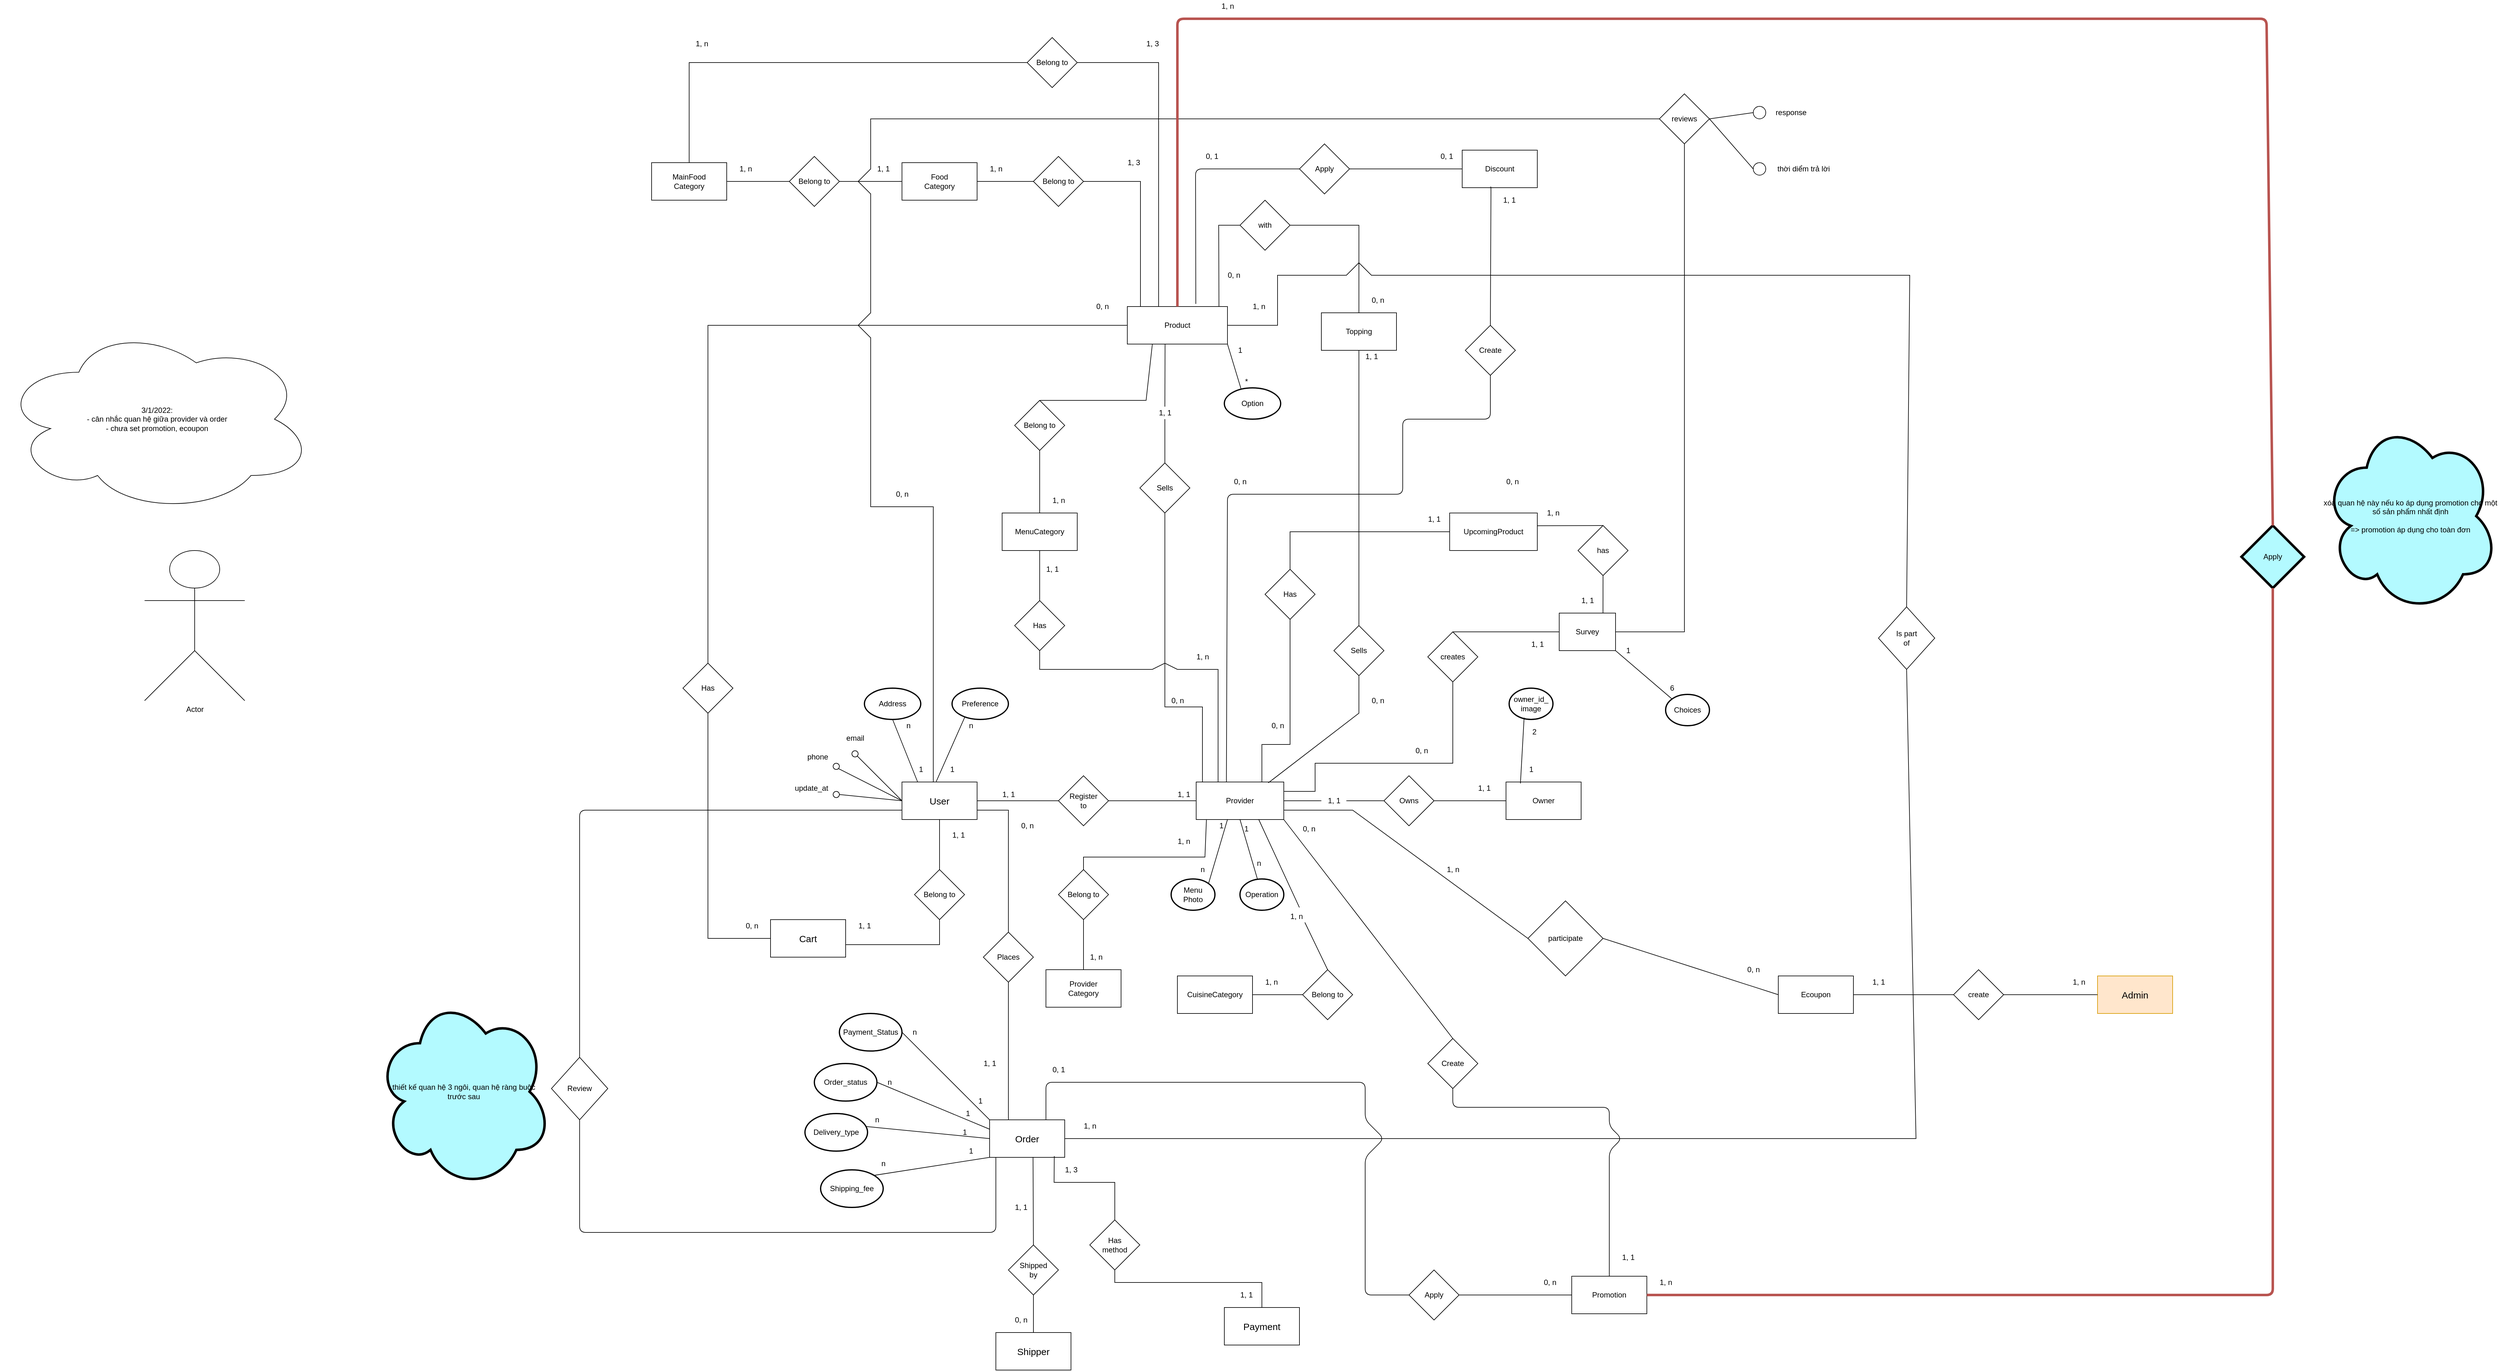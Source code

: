 <mxfile version="16.5.1" type="device"><diagram id="jg5zrBdc4ytuiQdHa0Vl" name="Page-1"><mxGraphModel dx="3264" dy="2162" grid="1" gridSize="10" guides="1" tooltips="1" connect="1" arrows="1" fold="1" page="1" pageScale="1" pageWidth="850" pageHeight="1100" math="0" shadow="0"><root><mxCell id="0"/><mxCell id="1" parent="0"/><mxCell id="Zda5sfLvbGKZnJue5ed5-1" value="User" style="rounded=0;whiteSpace=wrap;html=1;strokeWidth=1;fontSize=15;" parent="1" vertex="1"><mxGeometry x="190" y="620" width="120" height="60" as="geometry"/></mxCell><mxCell id="Zda5sfLvbGKZnJue5ed5-2" value="" style="ellipse;whiteSpace=wrap;html=1;aspect=fixed;" parent="1" vertex="1"><mxGeometry x="110" y="570" width="10" height="10" as="geometry"/></mxCell><mxCell id="Ub3vcusVZBvV6K314HRb-1" value="" style="endArrow=none;html=1;rounded=0;entryX=1;entryY=1;entryDx=0;entryDy=0;exitX=0;exitY=0.5;exitDx=0;exitDy=0;" parent="1" source="Zda5sfLvbGKZnJue5ed5-1" target="Zda5sfLvbGKZnJue5ed5-2" edge="1"><mxGeometry width="50" height="50" relative="1" as="geometry"><mxPoint x="180" y="660" as="sourcePoint"/><mxPoint x="490" y="500" as="targetPoint"/></mxGeometry></mxCell><mxCell id="Ub3vcusVZBvV6K314HRb-2" value="email" style="text;html=1;align=center;verticalAlign=middle;resizable=0;points=[];autosize=1;strokeColor=none;fillColor=none;" parent="1" vertex="1"><mxGeometry x="95" y="540" width="40" height="20" as="geometry"/></mxCell><mxCell id="Ub3vcusVZBvV6K314HRb-3" value="" style="ellipse;whiteSpace=wrap;html=1;aspect=fixed;" parent="1" vertex="1"><mxGeometry x="80" y="590" width="10" height="10" as="geometry"/></mxCell><mxCell id="Ub3vcusVZBvV6K314HRb-4" value="phone" style="text;html=1;align=center;verticalAlign=middle;resizable=0;points=[];autosize=1;strokeColor=none;fillColor=none;" parent="1" vertex="1"><mxGeometry x="30" y="570" width="50" height="20" as="geometry"/></mxCell><mxCell id="Ub3vcusVZBvV6K314HRb-5" value="" style="ellipse;whiteSpace=wrap;html=1;aspect=fixed;" parent="1" vertex="1"><mxGeometry x="80" y="635" width="10" height="10" as="geometry"/></mxCell><mxCell id="Ub3vcusVZBvV6K314HRb-6" value="update_at" style="text;html=1;align=center;verticalAlign=middle;resizable=0;points=[];autosize=1;strokeColor=none;fillColor=none;" parent="1" vertex="1"><mxGeometry x="10" y="620" width="70" height="20" as="geometry"/></mxCell><mxCell id="Ub3vcusVZBvV6K314HRb-7" value="" style="endArrow=none;html=1;rounded=0;exitX=1;exitY=1;exitDx=0;exitDy=0;" parent="1" source="Ub3vcusVZBvV6K314HRb-3" edge="1"><mxGeometry width="50" height="50" relative="1" as="geometry"><mxPoint x="160" y="700" as="sourcePoint"/><mxPoint x="190" y="650" as="targetPoint"/></mxGeometry></mxCell><mxCell id="Ub3vcusVZBvV6K314HRb-8" value="" style="endArrow=none;html=1;rounded=0;entryX=0;entryY=0.5;entryDx=0;entryDy=0;exitX=1;exitY=0.5;exitDx=0;exitDy=0;" parent="1" source="Ub3vcusVZBvV6K314HRb-5" target="Zda5sfLvbGKZnJue5ed5-1" edge="1"><mxGeometry width="50" height="50" relative="1" as="geometry"><mxPoint x="120" y="710" as="sourcePoint"/><mxPoint x="210" y="650" as="targetPoint"/></mxGeometry></mxCell><mxCell id="Ub3vcusVZBvV6K314HRb-11" value="Address" style="ellipse;whiteSpace=wrap;html=1;strokeWidth=2;" parent="1" vertex="1"><mxGeometry x="130" y="470" width="90" height="50" as="geometry"/></mxCell><mxCell id="Ub3vcusVZBvV6K314HRb-12" value="" style="endArrow=none;html=1;rounded=0;entryX=0.5;entryY=1;entryDx=0;entryDy=0;" parent="1" target="Ub3vcusVZBvV6K314HRb-11" edge="1"><mxGeometry width="50" height="50" relative="1" as="geometry"><mxPoint x="215" y="620" as="sourcePoint"/><mxPoint x="220" y="520" as="targetPoint"/></mxGeometry></mxCell><mxCell id="Ub3vcusVZBvV6K314HRb-13" value="n" style="text;html=1;align=center;verticalAlign=middle;resizable=0;points=[];autosize=1;strokeColor=none;fillColor=none;" parent="1" vertex="1"><mxGeometry x="190" y="520" width="20" height="20" as="geometry"/></mxCell><mxCell id="Ub3vcusVZBvV6K314HRb-14" value="1" style="text;html=1;align=center;verticalAlign=middle;resizable=0;points=[];autosize=1;strokeColor=none;fillColor=none;" parent="1" vertex="1"><mxGeometry x="210" y="590" width="20" height="20" as="geometry"/></mxCell><mxCell id="Ub3vcusVZBvV6K314HRb-15" value="Register&lt;br&gt;to" style="rhombus;whiteSpace=wrap;html=1;" parent="1" vertex="1"><mxGeometry x="440" y="610" width="80" height="80" as="geometry"/></mxCell><mxCell id="Ub3vcusVZBvV6K314HRb-16" value="" style="endArrow=none;html=1;rounded=0;exitX=1;exitY=0.5;exitDx=0;exitDy=0;entryX=0;entryY=0.5;entryDx=0;entryDy=0;" parent="1" source="Zda5sfLvbGKZnJue5ed5-1" target="Ub3vcusVZBvV6K314HRb-15" edge="1"><mxGeometry width="50" height="50" relative="1" as="geometry"><mxPoint x="350" y="670" as="sourcePoint"/><mxPoint x="400" y="620" as="targetPoint"/></mxGeometry></mxCell><mxCell id="Ub3vcusVZBvV6K314HRb-17" value="" style="endArrow=none;html=1;rounded=0;entryX=1;entryY=0.5;entryDx=0;entryDy=0;" parent="1" target="Ub3vcusVZBvV6K314HRb-15" edge="1"><mxGeometry width="50" height="50" relative="1" as="geometry"><mxPoint x="660" y="650" as="sourcePoint"/><mxPoint x="520" y="640" as="targetPoint"/></mxGeometry></mxCell><mxCell id="Ub3vcusVZBvV6K314HRb-32" value="Provider" style="rounded=0;whiteSpace=wrap;html=1;" parent="1" vertex="1"><mxGeometry x="660" y="620" width="140" height="60" as="geometry"/></mxCell><mxCell id="Ub3vcusVZBvV6K314HRb-53" value="" style="endArrow=none;html=1;rounded=0;entryX=0.5;entryY=1;entryDx=0;entryDy=0;exitX=0.41;exitY=0.06;exitDx=0;exitDy=0;exitPerimeter=0;" parent="1" source="Ub3vcusVZBvV6K314HRb-58" target="Ub3vcusVZBvV6K314HRb-32" edge="1"><mxGeometry width="50" height="50" relative="1" as="geometry"><mxPoint x="720" y="770" as="sourcePoint"/><mxPoint x="730" y="790" as="targetPoint"/></mxGeometry></mxCell><mxCell id="Ub3vcusVZBvV6K314HRb-55" value="1, 1" style="text;html=1;align=center;verticalAlign=middle;resizable=0;points=[];autosize=1;strokeColor=none;fillColor=none;" parent="1" vertex="1"><mxGeometry x="340" y="630" width="40" height="20" as="geometry"/></mxCell><mxCell id="Ub3vcusVZBvV6K314HRb-56" value="1, 1" style="text;html=1;align=center;verticalAlign=middle;resizable=0;points=[];autosize=1;strokeColor=none;fillColor=none;" parent="1" vertex="1"><mxGeometry x="620" y="630" width="40" height="20" as="geometry"/></mxCell><mxCell id="Ub3vcusVZBvV6K314HRb-57" value="1" style="text;html=1;align=center;verticalAlign=middle;resizable=0;points=[];autosize=1;strokeColor=none;fillColor=none;" parent="1" vertex="1"><mxGeometry x="730" y="685" width="20" height="20" as="geometry"/></mxCell><mxCell id="Ub3vcusVZBvV6K314HRb-58" value="Operation" style="ellipse;whiteSpace=wrap;html=1;strokeWidth=2;" parent="1" vertex="1"><mxGeometry x="730" y="775" width="70" height="50" as="geometry"/></mxCell><mxCell id="Ub3vcusVZBvV6K314HRb-59" value="n" style="text;html=1;align=center;verticalAlign=middle;resizable=0;points=[];autosize=1;strokeColor=none;fillColor=none;" parent="1" vertex="1"><mxGeometry x="750" y="740" width="20" height="20" as="geometry"/></mxCell><mxCell id="Ub3vcusVZBvV6K314HRb-60" value="" style="endArrow=none;html=1;rounded=0;entryX=0.5;entryY=1;entryDx=0;entryDy=0;" parent="1" target="Ub3vcusVZBvV6K314HRb-61" edge="1"><mxGeometry width="50" height="50" relative="1" as="geometry"><mxPoint x="670" y="620" as="sourcePoint"/><mxPoint x="720" y="480" as="targetPoint"/><Array as="points"><mxPoint x="670" y="500"/><mxPoint x="610" y="500"/></Array></mxGeometry></mxCell><mxCell id="Ub3vcusVZBvV6K314HRb-61" value="Sells" style="rhombus;whiteSpace=wrap;html=1;" parent="1" vertex="1"><mxGeometry x="570" y="110" width="80" height="80" as="geometry"/></mxCell><mxCell id="Ub3vcusVZBvV6K314HRb-62" value="" style="endArrow=none;html=1;rounded=0;exitX=0.5;exitY=0;exitDx=0;exitDy=0;entryX=0.377;entryY=0.958;entryDx=0;entryDy=0;entryPerimeter=0;startArrow=none;" parent="1" source="gFeOXysrBswiYkjsPFKs-43" target="Ub3vcusVZBvV6K314HRb-63" edge="1"><mxGeometry width="50" height="50" relative="1" as="geometry"><mxPoint x="630" y="270" as="sourcePoint"/><mxPoint x="600" y="150" as="targetPoint"/></mxGeometry></mxCell><mxCell id="Ub3vcusVZBvV6K314HRb-63" value="Product" style="rounded=0;whiteSpace=wrap;html=1;" parent="1" vertex="1"><mxGeometry x="550" y="-140" width="160" height="60" as="geometry"/></mxCell><mxCell id="Ub3vcusVZBvV6K314HRb-64" value="" style="endArrow=none;html=1;rounded=0;entryX=0.5;entryY=1;entryDx=0;entryDy=0;exitX=0.823;exitY=0.023;exitDx=0;exitDy=0;exitPerimeter=0;" parent="1" source="Ub3vcusVZBvV6K314HRb-32" target="Ub3vcusVZBvV6K314HRb-65" edge="1"><mxGeometry width="50" height="50" relative="1" as="geometry"><mxPoint x="740" y="620" as="sourcePoint"/><mxPoint x="915" y="480" as="targetPoint"/><Array as="points"><mxPoint x="920" y="510"/></Array></mxGeometry></mxCell><mxCell id="Ub3vcusVZBvV6K314HRb-65" value="Sells" style="rhombus;whiteSpace=wrap;html=1;" parent="1" vertex="1"><mxGeometry x="880" y="370" width="80" height="80" as="geometry"/></mxCell><mxCell id="Ub3vcusVZBvV6K314HRb-66" value="" style="endArrow=none;html=1;rounded=0;exitX=0.5;exitY=0;exitDx=0;exitDy=0;entryX=0.5;entryY=1;entryDx=0;entryDy=0;" parent="1" source="Ub3vcusVZBvV6K314HRb-65" target="Ub3vcusVZBvV6K314HRb-67" edge="1"><mxGeometry width="50" height="50" relative="1" as="geometry"><mxPoint x="860" y="270" as="sourcePoint"/><mxPoint x="950" y="100" as="targetPoint"/></mxGeometry></mxCell><mxCell id="Ub3vcusVZBvV6K314HRb-67" value="Topping" style="rounded=0;whiteSpace=wrap;html=1;" parent="1" vertex="1"><mxGeometry x="860" y="-130" width="120" height="60" as="geometry"/></mxCell><mxCell id="Ub3vcusVZBvV6K314HRb-68" value="" style="endArrow=none;html=1;rounded=0;entryX=0;entryY=0.5;entryDx=0;entryDy=0;exitX=0.915;exitY=0.008;exitDx=0;exitDy=0;exitPerimeter=0;" parent="1" source="Ub3vcusVZBvV6K314HRb-63" target="Ub3vcusVZBvV6K314HRb-69" edge="1"><mxGeometry width="50" height="50" relative="1" as="geometry"><mxPoint x="610" y="-140" as="sourcePoint"/><mxPoint x="770" y="-300" as="targetPoint"/><Array as="points"><mxPoint x="696" y="-270"/></Array></mxGeometry></mxCell><mxCell id="Ub3vcusVZBvV6K314HRb-69" value="with" style="rhombus;whiteSpace=wrap;html=1;" parent="1" vertex="1"><mxGeometry x="730" y="-310" width="80" height="80" as="geometry"/></mxCell><mxCell id="Ub3vcusVZBvV6K314HRb-70" value="" style="endArrow=none;html=1;rounded=0;entryX=1;entryY=0.5;entryDx=0;entryDy=0;" parent="1" target="Ub3vcusVZBvV6K314HRb-69" edge="1"><mxGeometry width="50" height="50" relative="1" as="geometry"><mxPoint x="920" y="-130" as="sourcePoint"/><mxPoint x="760" y="-140" as="targetPoint"/><Array as="points"><mxPoint x="920" y="-270"/></Array></mxGeometry></mxCell><mxCell id="gFeOXysrBswiYkjsPFKs-2" value="Provider&lt;br&gt;Category" style="rounded=0;whiteSpace=wrap;html=1;" parent="1" vertex="1"><mxGeometry x="420" y="920" width="120" height="60" as="geometry"/></mxCell><mxCell id="gFeOXysrBswiYkjsPFKs-3" value="Belong to" style="rhombus;whiteSpace=wrap;html=1;" parent="1" vertex="1"><mxGeometry x="440" y="760" width="80" height="80" as="geometry"/></mxCell><mxCell id="gFeOXysrBswiYkjsPFKs-4" value="" style="endArrow=none;html=1;rounded=0;entryX=0.117;entryY=1.011;entryDx=0;entryDy=0;entryPerimeter=0;exitX=0.5;exitY=0;exitDx=0;exitDy=0;" parent="1" source="gFeOXysrBswiYkjsPFKs-3" target="Ub3vcusVZBvV6K314HRb-32" edge="1"><mxGeometry width="50" height="50" relative="1" as="geometry"><mxPoint x="580" y="800" as="sourcePoint"/><mxPoint x="630" y="750" as="targetPoint"/><Array as="points"><mxPoint x="480" y="740"/><mxPoint x="674" y="740"/></Array></mxGeometry></mxCell><mxCell id="gFeOXysrBswiYkjsPFKs-5" value="" style="endArrow=none;html=1;rounded=0;exitX=0.5;exitY=0;exitDx=0;exitDy=0;entryX=0.5;entryY=1;entryDx=0;entryDy=0;" parent="1" source="gFeOXysrBswiYkjsPFKs-2" target="gFeOXysrBswiYkjsPFKs-3" edge="1"><mxGeometry width="50" height="50" relative="1" as="geometry"><mxPoint x="580" y="800" as="sourcePoint"/><mxPoint x="630" y="750" as="targetPoint"/></mxGeometry></mxCell><mxCell id="gFeOXysrBswiYkjsPFKs-6" value="1, n" style="text;html=1;align=center;verticalAlign=middle;resizable=0;points=[];autosize=1;strokeColor=none;fillColor=none;" parent="1" vertex="1"><mxGeometry x="620" y="705" width="40" height="20" as="geometry"/></mxCell><mxCell id="gFeOXysrBswiYkjsPFKs-7" value="1, n" style="text;html=1;align=center;verticalAlign=middle;resizable=0;points=[];autosize=1;strokeColor=none;fillColor=none;" parent="1" vertex="1"><mxGeometry x="480" y="890" width="40" height="20" as="geometry"/></mxCell><mxCell id="gFeOXysrBswiYkjsPFKs-8" value="0, n" style="text;html=1;align=center;verticalAlign=middle;resizable=0;points=[];autosize=1;strokeColor=none;fillColor=none;" parent="1" vertex="1"><mxGeometry x="610" y="480" width="40" height="20" as="geometry"/></mxCell><mxCell id="gFeOXysrBswiYkjsPFKs-9" value="0, n" style="text;html=1;align=center;verticalAlign=middle;resizable=0;points=[];autosize=1;strokeColor=none;fillColor=none;" parent="1" vertex="1"><mxGeometry x="930" y="480" width="40" height="20" as="geometry"/></mxCell><mxCell id="gFeOXysrBswiYkjsPFKs-11" value="1, 1" style="text;html=1;align=center;verticalAlign=middle;resizable=0;points=[];autosize=1;strokeColor=none;fillColor=none;" parent="1" vertex="1"><mxGeometry x="920" y="-70" width="40" height="20" as="geometry"/></mxCell><mxCell id="gFeOXysrBswiYkjsPFKs-13" value="0, n" style="text;html=1;align=center;verticalAlign=middle;resizable=0;points=[];autosize=1;strokeColor=none;fillColor=none;" parent="1" vertex="1"><mxGeometry x="930" y="-160" width="40" height="20" as="geometry"/></mxCell><mxCell id="gFeOXysrBswiYkjsPFKs-15" value="CuisineCategory" style="rounded=0;whiteSpace=wrap;html=1;" parent="1" vertex="1"><mxGeometry x="630" y="930" width="120" height="60" as="geometry"/></mxCell><mxCell id="gFeOXysrBswiYkjsPFKs-16" value="Belong to" style="rhombus;whiteSpace=wrap;html=1;" parent="1" vertex="1"><mxGeometry x="830" y="920" width="80" height="80" as="geometry"/></mxCell><mxCell id="gFeOXysrBswiYkjsPFKs-18" value="" style="endArrow=none;html=1;rounded=0;exitX=1;exitY=0.5;exitDx=0;exitDy=0;entryX=0;entryY=0.5;entryDx=0;entryDy=0;" parent="1" source="gFeOXysrBswiYkjsPFKs-15" target="gFeOXysrBswiYkjsPFKs-16" edge="1"><mxGeometry width="50" height="50" relative="1" as="geometry"><mxPoint x="830" y="910" as="sourcePoint"/><mxPoint x="880" y="860" as="targetPoint"/></mxGeometry></mxCell><mxCell id="gFeOXysrBswiYkjsPFKs-19" value="" style="endArrow=none;html=1;rounded=0;exitX=0.623;exitY=-0.22;exitDx=0;exitDy=0;startArrow=none;exitPerimeter=0;" parent="1" source="gFeOXysrBswiYkjsPFKs-20" edge="1"><mxGeometry width="50" height="50" relative="1" as="geometry"><mxPoint x="830" y="910" as="sourcePoint"/><mxPoint x="760" y="680" as="targetPoint"/><Array as="points"/></mxGeometry></mxCell><mxCell id="gFeOXysrBswiYkjsPFKs-22" value="1, n" style="text;html=1;align=center;verticalAlign=middle;resizable=0;points=[];autosize=1;strokeColor=none;fillColor=none;" parent="1" vertex="1"><mxGeometry x="760" y="930" width="40" height="20" as="geometry"/></mxCell><mxCell id="gFeOXysrBswiYkjsPFKs-23" value="Food&lt;br&gt;Category" style="rounded=0;whiteSpace=wrap;html=1;" parent="1" vertex="1"><mxGeometry x="190" y="-370" width="120" height="60" as="geometry"/></mxCell><mxCell id="gFeOXysrBswiYkjsPFKs-24" value="Belong to" style="rhombus;whiteSpace=wrap;html=1;" parent="1" vertex="1"><mxGeometry x="400" y="-380" width="80" height="80" as="geometry"/></mxCell><mxCell id="gFeOXysrBswiYkjsPFKs-25" value="" style="endArrow=none;html=1;rounded=0;entryX=1;entryY=0.5;entryDx=0;entryDy=0;" parent="1" target="gFeOXysrBswiYkjsPFKs-24" edge="1"><mxGeometry width="50" height="50" relative="1" as="geometry"><mxPoint x="571" y="-140" as="sourcePoint"/><mxPoint x="490" y="-190" as="targetPoint"/><Array as="points"><mxPoint x="571" y="-340"/></Array></mxGeometry></mxCell><mxCell id="gFeOXysrBswiYkjsPFKs-26" value="" style="endArrow=none;html=1;rounded=0;exitX=1;exitY=0.5;exitDx=0;exitDy=0;entryX=0;entryY=0.5;entryDx=0;entryDy=0;" parent="1" source="gFeOXysrBswiYkjsPFKs-23" target="gFeOXysrBswiYkjsPFKs-24" edge="1"><mxGeometry width="50" height="50" relative="1" as="geometry"><mxPoint x="440" y="-140" as="sourcePoint"/><mxPoint x="490" y="-190" as="targetPoint"/></mxGeometry></mxCell><mxCell id="gFeOXysrBswiYkjsPFKs-27" value="1, n" style="text;html=1;align=center;verticalAlign=middle;resizable=0;points=[];autosize=1;strokeColor=none;fillColor=none;" parent="1" vertex="1"><mxGeometry x="320" y="-370" width="40" height="20" as="geometry"/></mxCell><mxCell id="gFeOXysrBswiYkjsPFKs-29" value="1, 3" style="text;html=1;align=center;verticalAlign=middle;resizable=0;points=[];autosize=1;strokeColor=none;fillColor=none;" parent="1" vertex="1"><mxGeometry x="540" y="-380" width="40" height="20" as="geometry"/></mxCell><mxCell id="gFeOXysrBswiYkjsPFKs-31" value="MainFood&lt;br&gt;Category" style="rounded=0;whiteSpace=wrap;html=1;" parent="1" vertex="1"><mxGeometry x="-210" y="-370" width="120" height="60" as="geometry"/></mxCell><mxCell id="gFeOXysrBswiYkjsPFKs-32" value="Belong to" style="rhombus;whiteSpace=wrap;html=1;" parent="1" vertex="1"><mxGeometry x="10" y="-380" width="80" height="80" as="geometry"/></mxCell><mxCell id="gFeOXysrBswiYkjsPFKs-33" value="" style="endArrow=none;html=1;rounded=0;exitX=1;exitY=0.5;exitDx=0;exitDy=0;entryX=0;entryY=0.5;entryDx=0;entryDy=0;" parent="1" source="gFeOXysrBswiYkjsPFKs-32" target="gFeOXysrBswiYkjsPFKs-23" edge="1"><mxGeometry width="50" height="50" relative="1" as="geometry"><mxPoint x="340" y="-250" as="sourcePoint"/><mxPoint x="390" y="-300" as="targetPoint"/></mxGeometry></mxCell><mxCell id="gFeOXysrBswiYkjsPFKs-34" value="" style="endArrow=none;html=1;rounded=0;entryX=0;entryY=0.5;entryDx=0;entryDy=0;" parent="1" target="gFeOXysrBswiYkjsPFKs-32" edge="1"><mxGeometry width="50" height="50" relative="1" as="geometry"><mxPoint x="-90" y="-340" as="sourcePoint"/><mxPoint x="120" y="-290" as="targetPoint"/></mxGeometry></mxCell><mxCell id="gFeOXysrBswiYkjsPFKs-35" value="1, n" style="text;html=1;align=center;verticalAlign=middle;resizable=0;points=[];autosize=1;strokeColor=none;fillColor=none;" parent="1" vertex="1"><mxGeometry x="-80" y="-370" width="40" height="20" as="geometry"/></mxCell><mxCell id="gFeOXysrBswiYkjsPFKs-36" value="1, 1" style="text;html=1;align=center;verticalAlign=middle;resizable=0;points=[];autosize=1;strokeColor=none;fillColor=none;" parent="1" vertex="1"><mxGeometry x="140" y="-370" width="40" height="20" as="geometry"/></mxCell><mxCell id="gFeOXysrBswiYkjsPFKs-37" value="MenuCategory" style="rounded=0;whiteSpace=wrap;html=1;" parent="1" vertex="1"><mxGeometry x="350" y="190" width="120" height="60" as="geometry"/></mxCell><mxCell id="gFeOXysrBswiYkjsPFKs-38" value="Belong to" style="rhombus;whiteSpace=wrap;html=1;" parent="1" vertex="1"><mxGeometry x="370" y="10" width="80" height="80" as="geometry"/></mxCell><mxCell id="gFeOXysrBswiYkjsPFKs-39" value="" style="endArrow=none;html=1;rounded=0;entryX=0.5;entryY=1;entryDx=0;entryDy=0;exitX=0.5;exitY=0;exitDx=0;exitDy=0;" parent="1" source="gFeOXysrBswiYkjsPFKs-37" target="gFeOXysrBswiYkjsPFKs-38" edge="1"><mxGeometry width="50" height="50" relative="1" as="geometry"><mxPoint x="440" y="190" as="sourcePoint"/><mxPoint x="440" y="180" as="targetPoint"/></mxGeometry></mxCell><mxCell id="gFeOXysrBswiYkjsPFKs-40" value="1, n" style="text;html=1;align=center;verticalAlign=middle;resizable=0;points=[];autosize=1;strokeColor=none;fillColor=none;" parent="1" vertex="1"><mxGeometry x="420" y="160" width="40" height="20" as="geometry"/></mxCell><mxCell id="gFeOXysrBswiYkjsPFKs-42" value="" style="endArrow=none;html=1;rounded=0;entryX=0.25;entryY=1;entryDx=0;entryDy=0;exitX=0.5;exitY=0;exitDx=0;exitDy=0;" parent="1" source="gFeOXysrBswiYkjsPFKs-38" target="Ub3vcusVZBvV6K314HRb-63" edge="1"><mxGeometry width="50" height="50" relative="1" as="geometry"><mxPoint x="610" y="180" as="sourcePoint"/><mxPoint x="660" y="130" as="targetPoint"/><Array as="points"><mxPoint x="580" y="10"/></Array></mxGeometry></mxCell><mxCell id="gFeOXysrBswiYkjsPFKs-45" value="" style="endArrow=none;html=1;rounded=0;entryX=0.5;entryY=1;entryDx=0;entryDy=0;startArrow=none;exitX=0.25;exitY=0;exitDx=0;exitDy=0;" parent="1" source="Ub3vcusVZBvV6K314HRb-32" target="gFeOXysrBswiYkjsPFKs-46" edge="1"><mxGeometry width="50" height="50" relative="1" as="geometry"><mxPoint x="730" y="620" as="sourcePoint"/><mxPoint x="650" y="490" as="targetPoint"/><Array as="points"><mxPoint x="695" y="440"/><mxPoint x="630" y="440"/><mxPoint x="610" y="430"/><mxPoint x="590" y="440"/><mxPoint x="410" y="440"/></Array></mxGeometry></mxCell><mxCell id="gFeOXysrBswiYkjsPFKs-46" value="Has" style="rhombus;whiteSpace=wrap;html=1;" parent="1" vertex="1"><mxGeometry x="370" y="330" width="80" height="80" as="geometry"/></mxCell><mxCell id="gFeOXysrBswiYkjsPFKs-47" value="" style="endArrow=none;html=1;rounded=0;exitX=0.5;exitY=0;exitDx=0;exitDy=0;entryX=0.5;entryY=1;entryDx=0;entryDy=0;" parent="1" source="gFeOXysrBswiYkjsPFKs-46" target="gFeOXysrBswiYkjsPFKs-37" edge="1"><mxGeometry width="50" height="50" relative="1" as="geometry"><mxPoint x="540" y="490" as="sourcePoint"/><mxPoint x="590" y="440" as="targetPoint"/></mxGeometry></mxCell><mxCell id="gFeOXysrBswiYkjsPFKs-51" value="1, 1" style="text;html=1;align=center;verticalAlign=middle;resizable=0;points=[];autosize=1;strokeColor=none;fillColor=none;" parent="1" vertex="1"><mxGeometry x="410" y="270" width="40" height="20" as="geometry"/></mxCell><mxCell id="uXEL_1TNk8qjuxCTTl9H-1" value="Preference" style="ellipse;whiteSpace=wrap;html=1;strokeWidth=2;" parent="1" vertex="1"><mxGeometry x="270" y="470" width="90" height="50" as="geometry"/></mxCell><mxCell id="uXEL_1TNk8qjuxCTTl9H-2" value="" style="endArrow=none;html=1;rounded=0;entryX=0.227;entryY=0.921;entryDx=0;entryDy=0;entryPerimeter=0;exitX=0.456;exitY=-0.012;exitDx=0;exitDy=0;exitPerimeter=0;" parent="1" source="Zda5sfLvbGKZnJue5ed5-1" target="uXEL_1TNk8qjuxCTTl9H-1" edge="1"><mxGeometry width="50" height="50" relative="1" as="geometry"><mxPoint x="225" y="630" as="sourcePoint"/><mxPoint x="185" y="530" as="targetPoint"/></mxGeometry></mxCell><mxCell id="uXEL_1TNk8qjuxCTTl9H-3" value="1" style="text;html=1;align=center;verticalAlign=middle;resizable=0;points=[];autosize=1;strokeColor=none;fillColor=none;" parent="1" vertex="1"><mxGeometry x="260" y="590" width="20" height="20" as="geometry"/></mxCell><mxCell id="uXEL_1TNk8qjuxCTTl9H-4" value="n" style="text;html=1;align=center;verticalAlign=middle;resizable=0;points=[];autosize=1;strokeColor=none;fillColor=none;" parent="1" vertex="1"><mxGeometry x="290" y="520" width="20" height="20" as="geometry"/></mxCell><mxCell id="4B86O56b5NdGDllS1gcS-1" value="Menu&lt;br&gt;Photo" style="ellipse;whiteSpace=wrap;html=1;strokeWidth=2;" parent="1" vertex="1"><mxGeometry x="620" y="775" width="70" height="50" as="geometry"/></mxCell><mxCell id="4B86O56b5NdGDllS1gcS-2" value="" style="endArrow=none;html=1;rounded=0;exitX=1;exitY=0;exitDx=0;exitDy=0;" parent="1" source="4B86O56b5NdGDllS1gcS-1" edge="1"><mxGeometry width="50" height="50" relative="1" as="geometry"><mxPoint x="750" y="740" as="sourcePoint"/><mxPoint x="710" y="680" as="targetPoint"/></mxGeometry></mxCell><mxCell id="4B86O56b5NdGDllS1gcS-3" value="1" style="text;html=1;align=center;verticalAlign=middle;resizable=0;points=[];autosize=1;strokeColor=none;fillColor=none;" parent="1" vertex="1"><mxGeometry x="690" y="680" width="20" height="20" as="geometry"/></mxCell><mxCell id="4B86O56b5NdGDllS1gcS-4" value="n" style="text;html=1;align=center;verticalAlign=middle;resizable=0;points=[];autosize=1;strokeColor=none;fillColor=none;" parent="1" vertex="1"><mxGeometry x="660" y="750" width="20" height="20" as="geometry"/></mxCell><mxCell id="4B86O56b5NdGDllS1gcS-5" value="Owner" style="rounded=0;whiteSpace=wrap;html=1;" parent="1" vertex="1"><mxGeometry x="1155" y="620" width="120" height="60" as="geometry"/></mxCell><mxCell id="4B86O56b5NdGDllS1gcS-6" value="Owns" style="rhombus;whiteSpace=wrap;html=1;" parent="1" vertex="1"><mxGeometry x="960" y="610" width="80" height="80" as="geometry"/></mxCell><mxCell id="4B86O56b5NdGDllS1gcS-8" value="" style="endArrow=none;html=1;rounded=0;exitX=1;exitY=0.5;exitDx=0;exitDy=0;entryX=0;entryY=0.5;entryDx=0;entryDy=0;startArrow=none;" parent="1" source="4B86O56b5NdGDllS1gcS-9" target="4B86O56b5NdGDllS1gcS-6" edge="1"><mxGeometry width="50" height="50" relative="1" as="geometry"><mxPoint x="820" y="770" as="sourcePoint"/><mxPoint x="870" y="720" as="targetPoint"/></mxGeometry></mxCell><mxCell id="4B86O56b5NdGDllS1gcS-10" value="" style="endArrow=none;html=1;rounded=0;entryX=0;entryY=0.5;entryDx=0;entryDy=0;exitX=1;exitY=0.5;exitDx=0;exitDy=0;" parent="1" source="4B86O56b5NdGDllS1gcS-6" target="4B86O56b5NdGDllS1gcS-5" edge="1"><mxGeometry width="50" height="50" relative="1" as="geometry"><mxPoint x="820" y="770" as="sourcePoint"/><mxPoint x="870" y="720" as="targetPoint"/></mxGeometry></mxCell><mxCell id="4B86O56b5NdGDllS1gcS-11" value="1, 1" style="text;html=1;align=center;verticalAlign=middle;resizable=0;points=[];autosize=1;strokeColor=none;fillColor=none;" parent="1" vertex="1"><mxGeometry x="1100" y="620" width="40" height="20" as="geometry"/></mxCell><mxCell id="4B86O56b5NdGDllS1gcS-12" value="owner_id_&lt;br&gt;image" style="ellipse;whiteSpace=wrap;html=1;strokeWidth=2;" parent="1" vertex="1"><mxGeometry x="1160" y="470" width="70" height="50" as="geometry"/></mxCell><mxCell id="4B86O56b5NdGDllS1gcS-13" value="" style="endArrow=none;html=1;rounded=0;exitX=0.192;exitY=0.037;exitDx=0;exitDy=0;exitPerimeter=0;entryX=0.342;entryY=0.941;entryDx=0;entryDy=0;entryPerimeter=0;" parent="1" source="4B86O56b5NdGDllS1gcS-5" target="4B86O56b5NdGDllS1gcS-12" edge="1"><mxGeometry width="50" height="50" relative="1" as="geometry"><mxPoint x="1100" y="530" as="sourcePoint"/><mxPoint x="1150" y="480" as="targetPoint"/></mxGeometry></mxCell><mxCell id="4B86O56b5NdGDllS1gcS-14" value="1" style="text;html=1;align=center;verticalAlign=middle;resizable=0;points=[];autosize=1;strokeColor=none;fillColor=none;" parent="1" vertex="1"><mxGeometry x="1185" y="590" width="20" height="20" as="geometry"/></mxCell><mxCell id="4B86O56b5NdGDllS1gcS-15" value="2" style="text;html=1;align=center;verticalAlign=middle;resizable=0;points=[];autosize=1;strokeColor=none;fillColor=none;" parent="1" vertex="1"><mxGeometry x="1190" y="530" width="20" height="20" as="geometry"/></mxCell><mxCell id="gp9tYE68xKmM5Rfvg2GV-1" value="Cart" style="rounded=0;whiteSpace=wrap;html=1;strokeWidth=1;fontSize=15;" parent="1" vertex="1"><mxGeometry x="-20" y="840" width="120" height="60" as="geometry"/></mxCell><mxCell id="gp9tYE68xKmM5Rfvg2GV-2" value="" style="endArrow=none;html=1;rounded=0;entryX=0.5;entryY=1;entryDx=0;entryDy=0;" parent="1" target="Zda5sfLvbGKZnJue5ed5-1" edge="1"><mxGeometry width="50" height="50" relative="1" as="geometry"><mxPoint x="250" y="760" as="sourcePoint"/><mxPoint x="290" y="780" as="targetPoint"/></mxGeometry></mxCell><mxCell id="gp9tYE68xKmM5Rfvg2GV-3" value="Belong to" style="rhombus;whiteSpace=wrap;html=1;direction=south;" parent="1" vertex="1"><mxGeometry x="210" y="760" width="80" height="80" as="geometry"/></mxCell><mxCell id="gp9tYE68xKmM5Rfvg2GV-4" value="" style="endArrow=none;html=1;rounded=0;entryX=1;entryY=0.5;entryDx=0;entryDy=0;" parent="1" target="gp9tYE68xKmM5Rfvg2GV-3" edge="1"><mxGeometry width="50" height="50" relative="1" as="geometry"><mxPoint x="100" y="880" as="sourcePoint"/><mxPoint x="290" y="780" as="targetPoint"/><Array as="points"><mxPoint x="250" y="880"/></Array></mxGeometry></mxCell><mxCell id="gp9tYE68xKmM5Rfvg2GV-5" value="1, 1" style="text;html=1;align=center;verticalAlign=middle;resizable=0;points=[];autosize=1;strokeColor=none;fillColor=none;" parent="1" vertex="1"><mxGeometry x="260" y="695" width="40" height="20" as="geometry"/></mxCell><mxCell id="gp9tYE68xKmM5Rfvg2GV-8" value="Has" style="rhombus;whiteSpace=wrap;html=1;direction=south;" parent="1" vertex="1"><mxGeometry x="-160" y="430" width="80" height="80" as="geometry"/></mxCell><mxCell id="gp9tYE68xKmM5Rfvg2GV-9" value="" style="endArrow=none;html=1;rounded=0;exitX=0;exitY=0.5;exitDx=0;exitDy=0;entryX=1;entryY=0.5;entryDx=0;entryDy=0;" parent="1" source="gp9tYE68xKmM5Rfvg2GV-1" target="gp9tYE68xKmM5Rfvg2GV-8" edge="1"><mxGeometry width="50" height="50" relative="1" as="geometry"><mxPoint x="-20" y="870" as="sourcePoint"/><mxPoint x="540" y="110" as="targetPoint"/><Array as="points"><mxPoint x="-120" y="870"/></Array></mxGeometry></mxCell><mxCell id="gp9tYE68xKmM5Rfvg2GV-11" value="" style="endArrow=none;html=1;rounded=0;exitX=0;exitY=0.5;exitDx=0;exitDy=0;entryX=0;entryY=0.5;entryDx=0;entryDy=0;" parent="1" source="gp9tYE68xKmM5Rfvg2GV-8" target="Ub3vcusVZBvV6K314HRb-63" edge="1"><mxGeometry width="50" height="50" relative="1" as="geometry"><mxPoint x="-120" y="430" as="sourcePoint"/><mxPoint x="470" y="-110" as="targetPoint"/><Array as="points"><mxPoint x="-120" y="-110"/></Array></mxGeometry></mxCell><mxCell id="1TRQTy-Gg5dfMQEveggF-2" value="0, n" style="text;html=1;align=center;verticalAlign=middle;resizable=0;points=[];autosize=1;strokeColor=none;fillColor=none;" parent="1" vertex="1"><mxGeometry x="-70" y="840" width="40" height="20" as="geometry"/></mxCell><mxCell id="1TRQTy-Gg5dfMQEveggF-4" value="0, n" style="text;html=1;align=center;verticalAlign=middle;resizable=0;points=[];autosize=1;strokeColor=none;fillColor=none;" parent="1" vertex="1"><mxGeometry x="490" y="-150" width="40" height="20" as="geometry"/></mxCell><mxCell id="1TRQTy-Gg5dfMQEveggF-5" value="1, 1" style="text;html=1;align=center;verticalAlign=middle;resizable=0;points=[];autosize=1;strokeColor=none;fillColor=none;" parent="1" vertex="1"><mxGeometry x="110" y="840" width="40" height="20" as="geometry"/></mxCell><mxCell id="1TRQTy-Gg5dfMQEveggF-6" value="Order" style="rounded=0;whiteSpace=wrap;html=1;strokeWidth=1;fontSize=15;" parent="1" vertex="1"><mxGeometry x="330" y="1160" width="120" height="60" as="geometry"/></mxCell><mxCell id="1TRQTy-Gg5dfMQEveggF-7" value="" style="endArrow=none;html=1;rounded=0;entryX=1;entryY=0.5;entryDx=0;entryDy=0;" parent="1" target="1TRQTy-Gg5dfMQEveggF-8" edge="1"><mxGeometry width="50" height="50" relative="1" as="geometry"><mxPoint x="360" y="1160" as="sourcePoint"/><mxPoint x="380" y="960" as="targetPoint"/></mxGeometry></mxCell><mxCell id="1TRQTy-Gg5dfMQEveggF-8" value="Places" style="rhombus;whiteSpace=wrap;html=1;direction=south;" parent="1" vertex="1"><mxGeometry x="320" y="860" width="80" height="80" as="geometry"/></mxCell><mxCell id="1TRQTy-Gg5dfMQEveggF-9" value="" style="endArrow=none;html=1;rounded=0;exitX=0;exitY=0.5;exitDx=0;exitDy=0;entryX=1;entryY=0.75;entryDx=0;entryDy=0;" parent="1" source="1TRQTy-Gg5dfMQEveggF-8" target="Zda5sfLvbGKZnJue5ed5-1" edge="1"><mxGeometry width="50" height="50" relative="1" as="geometry"><mxPoint x="330" y="1010" as="sourcePoint"/><mxPoint x="340" y="680" as="targetPoint"/><Array as="points"><mxPoint x="360" y="665"/></Array></mxGeometry></mxCell><mxCell id="1TRQTy-Gg5dfMQEveggF-10" value="0, n" style="text;html=1;align=center;verticalAlign=middle;resizable=0;points=[];autosize=1;strokeColor=none;fillColor=none;" parent="1" vertex="1"><mxGeometry x="370" y="680" width="40" height="20" as="geometry"/></mxCell><mxCell id="1TRQTy-Gg5dfMQEveggF-11" value="1, 1" style="text;html=1;align=center;verticalAlign=middle;resizable=0;points=[];autosize=1;strokeColor=none;fillColor=none;" parent="1" vertex="1"><mxGeometry x="310" y="1060" width="40" height="20" as="geometry"/></mxCell><mxCell id="1TRQTy-Gg5dfMQEveggF-12" value="" style="endArrow=none;html=1;rounded=0;entryX=1;entryY=0.5;entryDx=0;entryDy=0;exitX=0.5;exitY=0;exitDx=0;exitDy=0;" parent="1" source="1TRQTy-Gg5dfMQEveggF-27" target="Ub3vcusVZBvV6K314HRb-63" edge="1"><mxGeometry width="50" height="50" relative="1" as="geometry"><mxPoint x="1435" y="90" as="sourcePoint"/><mxPoint x="850" y="940" as="targetPoint"/><Array as="points"><mxPoint x="1800" y="-190"/><mxPoint x="940" y="-190"/><mxPoint x="920" y="-210"/><mxPoint x="900" y="-190"/><mxPoint x="790" y="-190"/><mxPoint x="790" y="-110"/></Array></mxGeometry></mxCell><mxCell id="1TRQTy-Gg5dfMQEveggF-13" value="1, n" style="text;html=1;align=center;verticalAlign=middle;resizable=0;points=[];autosize=1;strokeColor=none;fillColor=none;" parent="1" vertex="1"><mxGeometry x="740" y="-150" width="40" height="20" as="geometry"/></mxCell><mxCell id="1TRQTy-Gg5dfMQEveggF-14" value="1, n" style="text;html=1;align=center;verticalAlign=middle;resizable=0;points=[];autosize=1;strokeColor=none;fillColor=none;" parent="1" vertex="1"><mxGeometry x="470" y="1160" width="40" height="20" as="geometry"/></mxCell><mxCell id="1TRQTy-Gg5dfMQEveggF-15" value="Payment" style="rounded=0;whiteSpace=wrap;html=1;strokeWidth=1;fontSize=15;" parent="1" vertex="1"><mxGeometry x="705" y="1460" width="120" height="60" as="geometry"/></mxCell><mxCell id="1TRQTy-Gg5dfMQEveggF-16" value="Has&lt;br&gt;method" style="rhombus;whiteSpace=wrap;html=1;" parent="1" vertex="1"><mxGeometry x="490" y="1320" width="80" height="80" as="geometry"/></mxCell><mxCell id="1TRQTy-Gg5dfMQEveggF-17" value="" style="endArrow=none;html=1;rounded=0;entryX=0.861;entryY=0.967;entryDx=0;entryDy=0;exitX=0.5;exitY=0;exitDx=0;exitDy=0;entryPerimeter=0;" parent="1" source="1TRQTy-Gg5dfMQEveggF-16" target="1TRQTy-Gg5dfMQEveggF-6" edge="1"><mxGeometry width="50" height="50" relative="1" as="geometry"><mxPoint x="490" y="1290" as="sourcePoint"/><mxPoint x="540" y="1240" as="targetPoint"/><Array as="points"><mxPoint x="530" y="1260"/><mxPoint x="433" y="1260"/></Array></mxGeometry></mxCell><mxCell id="1TRQTy-Gg5dfMQEveggF-18" value="" style="endArrow=none;html=1;rounded=0;exitX=0.5;exitY=0;exitDx=0;exitDy=0;entryX=0.5;entryY=1;entryDx=0;entryDy=0;" parent="1" source="1TRQTy-Gg5dfMQEveggF-15" target="1TRQTy-Gg5dfMQEveggF-16" edge="1"><mxGeometry width="50" height="50" relative="1" as="geometry"><mxPoint x="490" y="1290" as="sourcePoint"/><mxPoint x="390" y="1390" as="targetPoint"/><Array as="points"><mxPoint x="765" y="1420"/><mxPoint x="530" y="1420"/></Array></mxGeometry></mxCell><mxCell id="1TRQTy-Gg5dfMQEveggF-19" value="1, 3" style="text;html=1;align=center;verticalAlign=middle;resizable=0;points=[];autosize=1;strokeColor=none;fillColor=none;" parent="1" vertex="1"><mxGeometry x="440" y="1230" width="40" height="20" as="geometry"/></mxCell><mxCell id="1TRQTy-Gg5dfMQEveggF-20" value="1, 1" style="text;html=1;align=center;verticalAlign=middle;resizable=0;points=[];autosize=1;strokeColor=none;fillColor=none;" parent="1" vertex="1"><mxGeometry x="720" y="1430" width="40" height="20" as="geometry"/></mxCell><mxCell id="1TRQTy-Gg5dfMQEveggF-21" value="Shipper" style="rounded=0;whiteSpace=wrap;html=1;strokeWidth=1;fontSize=15;" parent="1" vertex="1"><mxGeometry x="340" y="1500" width="120" height="60" as="geometry"/></mxCell><mxCell id="1TRQTy-Gg5dfMQEveggF-22" value="Shipped &lt;br&gt;by" style="rhombus;whiteSpace=wrap;html=1;" parent="1" vertex="1"><mxGeometry x="360" y="1360" width="80" height="80" as="geometry"/></mxCell><mxCell id="1TRQTy-Gg5dfMQEveggF-23" value="" style="endArrow=none;html=1;rounded=0;exitX=0.5;exitY=0;exitDx=0;exitDy=0;entryX=0.578;entryY=0.989;entryDx=0;entryDy=0;entryPerimeter=0;" parent="1" source="1TRQTy-Gg5dfMQEveggF-22" target="1TRQTy-Gg5dfMQEveggF-6" edge="1"><mxGeometry width="50" height="50" relative="1" as="geometry"><mxPoint x="310" y="1550" as="sourcePoint"/><mxPoint x="400" y="1230" as="targetPoint"/><Array as="points"/></mxGeometry></mxCell><mxCell id="1TRQTy-Gg5dfMQEveggF-24" value="" style="endArrow=none;html=1;rounded=0;exitX=0.5;exitY=1;exitDx=0;exitDy=0;entryX=0.5;entryY=0;entryDx=0;entryDy=0;" parent="1" source="1TRQTy-Gg5dfMQEveggF-22" target="1TRQTy-Gg5dfMQEveggF-21" edge="1"><mxGeometry width="50" height="50" relative="1" as="geometry"><mxPoint x="290" y="1440" as="sourcePoint"/><mxPoint x="340" y="1390" as="targetPoint"/></mxGeometry></mxCell><mxCell id="1TRQTy-Gg5dfMQEveggF-25" value="1, 1" style="text;html=1;align=center;verticalAlign=middle;resizable=0;points=[];autosize=1;strokeColor=none;fillColor=none;" parent="1" vertex="1"><mxGeometry x="360" y="1290" width="40" height="20" as="geometry"/></mxCell><mxCell id="1TRQTy-Gg5dfMQEveggF-26" value="0, n" style="text;html=1;align=center;verticalAlign=middle;resizable=0;points=[];autosize=1;strokeColor=none;fillColor=none;" parent="1" vertex="1"><mxGeometry x="360" y="1470" width="40" height="20" as="geometry"/></mxCell><mxCell id="1TRQTy-Gg5dfMQEveggF-27" value="Is part &lt;br&gt;of" style="rhombus;whiteSpace=wrap;html=1;" parent="1" vertex="1"><mxGeometry x="1750" y="340" width="90" height="100" as="geometry"/></mxCell><mxCell id="1TRQTy-Gg5dfMQEveggF-29" value="" style="endArrow=none;html=1;rounded=0;entryX=0.5;entryY=1;entryDx=0;entryDy=0;" parent="1" source="1TRQTy-Gg5dfMQEveggF-6" target="1TRQTy-Gg5dfMQEveggF-27" edge="1"><mxGeometry width="50" height="50" relative="1" as="geometry"><mxPoint x="450" y="1190" as="sourcePoint"/><mxPoint x="800" y="770" as="targetPoint"/><Array as="points"><mxPoint x="1810" y="1190"/></Array></mxGeometry></mxCell><mxCell id="1TRQTy-Gg5dfMQEveggF-30" value="Actor" style="shape=umlActor;verticalLabelPosition=bottom;verticalAlign=top;html=1;outlineConnect=0;" parent="1" vertex="1"><mxGeometry x="-1020" y="250" width="160" height="240" as="geometry"/></mxCell><mxCell id="1TRQTy-Gg5dfMQEveggF-31" value="3/1/2022:&lt;br&gt;- cân nhắc quan hệ giữa provider và order&lt;br&gt;- chưa set promotion, ecoupon" style="ellipse;shape=cloud;whiteSpace=wrap;html=1;" parent="1" vertex="1"><mxGeometry x="-1250" y="-110" width="500" height="300" as="geometry"/></mxCell><mxCell id="1TRQTy-Gg5dfMQEveggF-32" value="Payment_Status" style="ellipse;whiteSpace=wrap;html=1;strokeWidth=2;" parent="1" vertex="1"><mxGeometry x="90" y="990" width="100" height="60" as="geometry"/></mxCell><mxCell id="1TRQTy-Gg5dfMQEveggF-33" value="Order_status" style="ellipse;whiteSpace=wrap;html=1;strokeWidth=2;" parent="1" vertex="1"><mxGeometry x="50" y="1070" width="100" height="60" as="geometry"/></mxCell><mxCell id="1TRQTy-Gg5dfMQEveggF-34" value="Delivery_type" style="ellipse;whiteSpace=wrap;html=1;strokeWidth=2;" parent="1" vertex="1"><mxGeometry x="35" y="1150" width="100" height="60" as="geometry"/></mxCell><mxCell id="1TRQTy-Gg5dfMQEveggF-35" value="Shipping_fee" style="ellipse;whiteSpace=wrap;html=1;strokeWidth=2;" parent="1" vertex="1"><mxGeometry x="60" y="1240" width="100" height="60" as="geometry"/></mxCell><mxCell id="1TRQTy-Gg5dfMQEveggF-36" value="" style="endArrow=none;html=1;rounded=0;entryX=1;entryY=0.5;entryDx=0;entryDy=0;exitX=0;exitY=0;exitDx=0;exitDy=0;" parent="1" source="1TRQTy-Gg5dfMQEveggF-6" target="1TRQTy-Gg5dfMQEveggF-32" edge="1"><mxGeometry width="50" height="50" relative="1" as="geometry"><mxPoint x="400" y="1240" as="sourcePoint"/><mxPoint x="450" y="1190" as="targetPoint"/></mxGeometry></mxCell><mxCell id="1TRQTy-Gg5dfMQEveggF-37" value="" style="endArrow=none;html=1;rounded=0;exitX=1;exitY=0.5;exitDx=0;exitDy=0;entryX=0;entryY=0.25;entryDx=0;entryDy=0;" parent="1" source="1TRQTy-Gg5dfMQEveggF-33" target="1TRQTy-Gg5dfMQEveggF-6" edge="1"><mxGeometry width="50" height="50" relative="1" as="geometry"><mxPoint x="400" y="1240" as="sourcePoint"/><mxPoint x="450" y="1190" as="targetPoint"/></mxGeometry></mxCell><mxCell id="1TRQTy-Gg5dfMQEveggF-38" value="" style="endArrow=none;html=1;rounded=0;entryX=0;entryY=0.5;entryDx=0;entryDy=0;exitX=0.982;exitY=0.345;exitDx=0;exitDy=0;exitPerimeter=0;" parent="1" source="1TRQTy-Gg5dfMQEveggF-34" target="1TRQTy-Gg5dfMQEveggF-6" edge="1"><mxGeometry width="50" height="50" relative="1" as="geometry"><mxPoint x="110" y="1260" as="sourcePoint"/><mxPoint x="450" y="1190" as="targetPoint"/></mxGeometry></mxCell><mxCell id="1TRQTy-Gg5dfMQEveggF-39" value="" style="endArrow=none;html=1;rounded=0;exitX=1;exitY=0;exitDx=0;exitDy=0;entryX=0;entryY=1;entryDx=0;entryDy=0;" parent="1" source="1TRQTy-Gg5dfMQEveggF-35" target="1TRQTy-Gg5dfMQEveggF-6" edge="1"><mxGeometry width="50" height="50" relative="1" as="geometry"><mxPoint x="400" y="1240" as="sourcePoint"/><mxPoint x="450" y="1190" as="targetPoint"/></mxGeometry></mxCell><mxCell id="1TRQTy-Gg5dfMQEveggF-40" value="1" style="text;html=1;align=center;verticalAlign=middle;resizable=0;points=[];autosize=1;strokeColor=none;fillColor=none;" parent="1" vertex="1"><mxGeometry x="305" y="1120" width="20" height="20" as="geometry"/></mxCell><mxCell id="1TRQTy-Gg5dfMQEveggF-41" value="1" style="text;html=1;align=center;verticalAlign=middle;resizable=0;points=[];autosize=1;strokeColor=none;fillColor=none;" parent="1" vertex="1"><mxGeometry x="285" y="1140" width="20" height="20" as="geometry"/></mxCell><mxCell id="1TRQTy-Gg5dfMQEveggF-42" value="1" style="text;html=1;align=center;verticalAlign=middle;resizable=0;points=[];autosize=1;strokeColor=none;fillColor=none;" parent="1" vertex="1"><mxGeometry x="280" y="1170" width="20" height="20" as="geometry"/></mxCell><mxCell id="1TRQTy-Gg5dfMQEveggF-43" value="1" style="text;html=1;align=center;verticalAlign=middle;resizable=0;points=[];autosize=1;strokeColor=none;fillColor=none;" parent="1" vertex="1"><mxGeometry x="290" y="1200" width="20" height="20" as="geometry"/></mxCell><mxCell id="1TRQTy-Gg5dfMQEveggF-44" value="n" style="text;html=1;align=center;verticalAlign=middle;resizable=0;points=[];autosize=1;strokeColor=none;fillColor=none;" parent="1" vertex="1"><mxGeometry x="200" y="1010" width="20" height="20" as="geometry"/></mxCell><mxCell id="1TRQTy-Gg5dfMQEveggF-45" value="n" style="text;html=1;align=center;verticalAlign=middle;resizable=0;points=[];autosize=1;strokeColor=none;fillColor=none;" parent="1" vertex="1"><mxGeometry x="160" y="1090" width="20" height="20" as="geometry"/></mxCell><mxCell id="1TRQTy-Gg5dfMQEveggF-46" value="n" style="text;html=1;align=center;verticalAlign=middle;resizable=0;points=[];autosize=1;strokeColor=none;fillColor=none;" parent="1" vertex="1"><mxGeometry x="140" y="1150" width="20" height="20" as="geometry"/></mxCell><mxCell id="1TRQTy-Gg5dfMQEveggF-47" value="n" style="text;html=1;align=center;verticalAlign=middle;resizable=0;points=[];autosize=1;strokeColor=none;fillColor=none;" parent="1" vertex="1"><mxGeometry x="150" y="1220" width="20" height="20" as="geometry"/></mxCell><mxCell id="1TRQTy-Gg5dfMQEveggF-48" value="Option" style="ellipse;whiteSpace=wrap;html=1;strokeWidth=2;" parent="1" vertex="1"><mxGeometry x="705" y="-10" width="90" height="50" as="geometry"/></mxCell><mxCell id="1TRQTy-Gg5dfMQEveggF-49" value="" style="endArrow=none;html=1;rounded=0;entryX=1;entryY=1;entryDx=0;entryDy=0;exitX=0.3;exitY=0.053;exitDx=0;exitDy=0;exitPerimeter=0;" parent="1" source="1TRQTy-Gg5dfMQEveggF-48" target="Ub3vcusVZBvV6K314HRb-63" edge="1"><mxGeometry width="50" height="50" relative="1" as="geometry"><mxPoint x="730" y="-10" as="sourcePoint"/><mxPoint x="560" y="20" as="targetPoint"/></mxGeometry></mxCell><mxCell id="1TRQTy-Gg5dfMQEveggF-50" value="1" style="text;html=1;align=center;verticalAlign=middle;resizable=0;points=[];autosize=1;strokeColor=none;fillColor=none;" parent="1" vertex="1"><mxGeometry x="720" y="-80" width="20" height="20" as="geometry"/></mxCell><mxCell id="1TRQTy-Gg5dfMQEveggF-51" value="*" style="text;html=1;align=center;verticalAlign=middle;resizable=0;points=[];autosize=1;strokeColor=none;fillColor=none;" parent="1" vertex="1"><mxGeometry x="730" y="-30" width="20" height="20" as="geometry"/></mxCell><mxCell id="Nlia6NZvsUiimPzYCRNY-1" value="" style="endArrow=none;html=1;rounded=0;exitX=1;exitY=0.5;exitDx=0;exitDy=0;" parent="1" source="Nlia6NZvsUiimPzYCRNY-2" edge="1"><mxGeometry width="50" height="50" relative="1" as="geometry"><mxPoint x="610" y="-500" as="sourcePoint"/><mxPoint x="600" y="-140" as="targetPoint"/><Array as="points"><mxPoint x="600" y="-530"/></Array></mxGeometry></mxCell><mxCell id="Nlia6NZvsUiimPzYCRNY-2" value="Belong to" style="rhombus;whiteSpace=wrap;html=1;" parent="1" vertex="1"><mxGeometry x="390" y="-570" width="80" height="80" as="geometry"/></mxCell><mxCell id="Nlia6NZvsUiimPzYCRNY-3" value="" style="endArrow=none;html=1;rounded=0;exitX=0.5;exitY=0;exitDx=0;exitDy=0;entryX=0;entryY=0.5;entryDx=0;entryDy=0;" parent="1" source="gFeOXysrBswiYkjsPFKs-31" target="Nlia6NZvsUiimPzYCRNY-2" edge="1"><mxGeometry width="50" height="50" relative="1" as="geometry"><mxPoint x="360" y="-250" as="sourcePoint"/><mxPoint x="410" y="-300" as="targetPoint"/><Array as="points"><mxPoint x="-150" y="-530"/></Array></mxGeometry></mxCell><mxCell id="Nlia6NZvsUiimPzYCRNY-4" value="1, 3" style="text;html=1;align=center;verticalAlign=middle;resizable=0;points=[];autosize=1;strokeColor=none;fillColor=none;" parent="1" vertex="1"><mxGeometry x="570" y="-570" width="40" height="20" as="geometry"/></mxCell><mxCell id="Nlia6NZvsUiimPzYCRNY-5" value="1, n" style="text;html=1;align=center;verticalAlign=middle;resizable=0;points=[];autosize=1;strokeColor=none;fillColor=none;" parent="1" vertex="1"><mxGeometry x="-150" y="-570" width="40" height="20" as="geometry"/></mxCell><mxCell id="1IwcQbOhf-h_xlhkogzN-4" value="Admin" style="rounded=0;whiteSpace=wrap;html=1;strokeWidth=1;fontSize=15;fillColor=#ffe6cc;strokeColor=#d79b00;" parent="1" vertex="1"><mxGeometry x="2100" y="930" width="120" height="60" as="geometry"/></mxCell><mxCell id="1IwcQbOhf-h_xlhkogzN-44" value="Ecoupon" style="rounded=0;whiteSpace=wrap;html=1;" parent="1" vertex="1"><mxGeometry x="1590" y="930" width="120" height="60" as="geometry"/></mxCell><mxCell id="1IwcQbOhf-h_xlhkogzN-46" value="create" style="rhombus;whiteSpace=wrap;html=1;" parent="1" vertex="1"><mxGeometry x="1870" y="920" width="80" height="80" as="geometry"/></mxCell><mxCell id="1IwcQbOhf-h_xlhkogzN-47" value="" style="endArrow=none;html=1;rounded=0;entryX=0;entryY=0.5;entryDx=0;entryDy=0;exitX=1;exitY=0.5;exitDx=0;exitDy=0;" parent="1" source="1IwcQbOhf-h_xlhkogzN-46" target="1IwcQbOhf-h_xlhkogzN-4" edge="1"><mxGeometry width="50" height="50" relative="1" as="geometry"><mxPoint x="1930" y="1090" as="sourcePoint"/><mxPoint x="1980" y="1040" as="targetPoint"/></mxGeometry></mxCell><mxCell id="1IwcQbOhf-h_xlhkogzN-48" value="" style="endArrow=none;html=1;rounded=0;entryX=0;entryY=0.5;entryDx=0;entryDy=0;exitX=1;exitY=0.5;exitDx=0;exitDy=0;" parent="1" source="1IwcQbOhf-h_xlhkogzN-44" target="1IwcQbOhf-h_xlhkogzN-46" edge="1"><mxGeometry width="50" height="50" relative="1" as="geometry"><mxPoint x="1930" y="1090" as="sourcePoint"/><mxPoint x="1980" y="1040" as="targetPoint"/></mxGeometry></mxCell><mxCell id="1IwcQbOhf-h_xlhkogzN-49" value="" style="endArrow=none;html=1;rounded=0;entryX=0;entryY=0.5;entryDx=0;entryDy=0;exitX=1;exitY=0.5;exitDx=0;exitDy=0;" parent="1" source="1IwcQbOhf-h_xlhkogzN-50" target="1IwcQbOhf-h_xlhkogzN-44" edge="1"><mxGeometry width="50" height="50" relative="1" as="geometry"><mxPoint x="1300" y="860" as="sourcePoint"/><mxPoint x="1130" y="740" as="targetPoint"/></mxGeometry></mxCell><mxCell id="1IwcQbOhf-h_xlhkogzN-50" value="participate" style="rhombus;whiteSpace=wrap;html=1;" parent="1" vertex="1"><mxGeometry x="1190" y="810" width="120" height="120" as="geometry"/></mxCell><mxCell id="1IwcQbOhf-h_xlhkogzN-51" value="" style="endArrow=none;html=1;rounded=0;entryX=1;entryY=0.75;entryDx=0;entryDy=0;exitX=0;exitY=0.5;exitDx=0;exitDy=0;" parent="1" source="1IwcQbOhf-h_xlhkogzN-50" target="Ub3vcusVZBvV6K314HRb-32" edge="1"><mxGeometry width="50" height="50" relative="1" as="geometry"><mxPoint x="1080" y="790" as="sourcePoint"/><mxPoint x="1130" y="740" as="targetPoint"/><Array as="points"><mxPoint x="910" y="665"/></Array></mxGeometry></mxCell><mxCell id="vuTrnn5k3BfpKqAK2QHI-1" value="1, n" style="text;html=1;align=center;verticalAlign=middle;resizable=0;points=[];autosize=1;strokeColor=none;fillColor=none;" parent="1" vertex="1"><mxGeometry x="650" y="410" width="40" height="20" as="geometry"/></mxCell><mxCell id="lDGOisTLs3BHSViyCHIU-1" value="0, n" style="text;html=1;align=center;verticalAlign=middle;resizable=0;points=[];autosize=1;strokeColor=none;fillColor=none;" parent="1" vertex="1"><mxGeometry x="700" y="-200" width="40" height="20" as="geometry"/></mxCell><mxCell id="lDGOisTLs3BHSViyCHIU-2" value="UpcomingProduct" style="rounded=0;whiteSpace=wrap;html=1;" parent="1" vertex="1"><mxGeometry x="1065" y="190" width="140" height="60" as="geometry"/></mxCell><mxCell id="lDGOisTLs3BHSViyCHIU-3" value="" style="endArrow=none;html=1;rounded=0;entryX=0.5;entryY=1;entryDx=0;entryDy=0;exitX=0.75;exitY=0;exitDx=0;exitDy=0;" parent="1" source="Ub3vcusVZBvV6K314HRb-32" target="lDGOisTLs3BHSViyCHIU-4" edge="1"><mxGeometry width="50" height="50" relative="1" as="geometry"><mxPoint x="810" y="470" as="sourcePoint"/><mxPoint x="830" y="320" as="targetPoint"/><Array as="points"><mxPoint x="765" y="560"/><mxPoint x="810" y="560"/></Array></mxGeometry></mxCell><mxCell id="lDGOisTLs3BHSViyCHIU-4" value="Has" style="rhombus;whiteSpace=wrap;html=1;" parent="1" vertex="1"><mxGeometry x="770" y="280" width="80" height="80" as="geometry"/></mxCell><mxCell id="lDGOisTLs3BHSViyCHIU-5" value="" style="endArrow=none;html=1;rounded=0;entryX=0;entryY=0.5;entryDx=0;entryDy=0;exitX=0.5;exitY=0;exitDx=0;exitDy=0;" parent="1" source="lDGOisTLs3BHSViyCHIU-4" target="lDGOisTLs3BHSViyCHIU-2" edge="1"><mxGeometry width="50" height="50" relative="1" as="geometry"><mxPoint x="880" y="300" as="sourcePoint"/><mxPoint x="930" y="250" as="targetPoint"/><Array as="points"><mxPoint x="810" y="220"/></Array></mxGeometry></mxCell><mxCell id="lDGOisTLs3BHSViyCHIU-6" value="0, n" style="text;html=1;align=center;verticalAlign=middle;resizable=0;points=[];autosize=1;strokeColor=none;fillColor=none;" parent="1" vertex="1"><mxGeometry x="770" y="520" width="40" height="20" as="geometry"/></mxCell><mxCell id="lDGOisTLs3BHSViyCHIU-7" value="1, 1" style="text;html=1;align=center;verticalAlign=middle;resizable=0;points=[];autosize=1;strokeColor=none;fillColor=none;" parent="1" vertex="1"><mxGeometry x="1020" y="190" width="40" height="20" as="geometry"/></mxCell><mxCell id="lDGOisTLs3BHSViyCHIU-8" value="" style="endArrow=none;html=1;rounded=0;exitX=1;exitY=0.5;exitDx=0;exitDy=0;entryX=0.5;entryY=1;entryDx=0;entryDy=0;" parent="1" source="ujAKLyQQghfL-UbAYYdh-1" target="lDGOisTLs3BHSViyCHIU-9" edge="1"><mxGeometry width="50" height="50" relative="1" as="geometry"><mxPoint x="670" y="230" as="sourcePoint"/><mxPoint x="1130" y="-20" as="targetPoint"/><Array as="points"><mxPoint x="1440" y="380"/></Array></mxGeometry></mxCell><mxCell id="lDGOisTLs3BHSViyCHIU-9" value="reviews" style="rhombus;whiteSpace=wrap;html=1;" parent="1" vertex="1"><mxGeometry x="1400" y="-480" width="80" height="80" as="geometry"/></mxCell><mxCell id="lDGOisTLs3BHSViyCHIU-10" value="" style="endArrow=none;html=1;rounded=0;entryX=0;entryY=0.5;entryDx=0;entryDy=0;" parent="1" target="lDGOisTLs3BHSViyCHIU-9" edge="1"><mxGeometry width="50" height="50" relative="1" as="geometry"><mxPoint x="240" y="620" as="sourcePoint"/><mxPoint x="390" y="-120" as="targetPoint"/><Array as="points"><mxPoint x="240" y="180"/><mxPoint x="140" y="180"/><mxPoint x="140" y="-90"/><mxPoint x="120" y="-110"/><mxPoint x="140" y="-130"/><mxPoint x="140" y="-320"/><mxPoint x="120" y="-340"/><mxPoint x="140" y="-360"/><mxPoint x="140" y="-440"/></Array></mxGeometry></mxCell><mxCell id="lDGOisTLs3BHSViyCHIU-11" value="0, n" style="text;html=1;align=center;verticalAlign=middle;resizable=0;points=[];autosize=1;strokeColor=none;fillColor=none;" parent="1" vertex="1"><mxGeometry x="170" y="150" width="40" height="20" as="geometry"/></mxCell><mxCell id="lDGOisTLs3BHSViyCHIU-12" value="0, n" style="text;html=1;align=center;verticalAlign=middle;resizable=0;points=[];autosize=1;strokeColor=none;fillColor=none;" parent="1" vertex="1"><mxGeometry x="1145" y="130" width="40" height="20" as="geometry"/></mxCell><mxCell id="imi_Qwmgk-RwEDuP9Duo-1" value="" style="ellipse;whiteSpace=wrap;html=1;aspect=fixed;" parent="1" vertex="1"><mxGeometry x="1550" y="-460" width="20" height="20" as="geometry"/></mxCell><mxCell id="imi_Qwmgk-RwEDuP9Duo-2" value="" style="endArrow=none;html=1;rounded=0;entryX=0;entryY=0.5;entryDx=0;entryDy=0;exitX=1;exitY=0.5;exitDx=0;exitDy=0;" parent="1" source="lDGOisTLs3BHSViyCHIU-9" target="imi_Qwmgk-RwEDuP9Duo-1" edge="1"><mxGeometry width="50" height="50" relative="1" as="geometry"><mxPoint x="1180" y="-440" as="sourcePoint"/><mxPoint x="1220" y="-470" as="targetPoint"/></mxGeometry></mxCell><mxCell id="imi_Qwmgk-RwEDuP9Duo-3" value="response" style="text;html=1;align=center;verticalAlign=middle;resizable=0;points=[];autosize=1;strokeColor=none;fillColor=none;" parent="1" vertex="1"><mxGeometry x="1580" y="-460" width="60" height="20" as="geometry"/></mxCell><mxCell id="ujAKLyQQghfL-UbAYYdh-1" value="Survey" style="rounded=0;whiteSpace=wrap;html=1;" parent="1" vertex="1"><mxGeometry x="1240" y="350" width="90" height="60" as="geometry"/></mxCell><mxCell id="ujAKLyQQghfL-UbAYYdh-2" value="" style="endArrow=none;html=1;rounded=0;exitX=1;exitY=0.25;exitDx=0;exitDy=0;entryX=0.5;entryY=1;entryDx=0;entryDy=0;" parent="1" source="Ub3vcusVZBvV6K314HRb-32" target="ujAKLyQQghfL-UbAYYdh-3" edge="1"><mxGeometry width="50" height="50" relative="1" as="geometry"><mxPoint x="1200" y="450" as="sourcePoint"/><mxPoint x="1250" y="400" as="targetPoint"/><Array as="points"><mxPoint x="850" y="635"/><mxPoint x="850" y="590"/><mxPoint x="1070" y="590"/></Array></mxGeometry></mxCell><mxCell id="ujAKLyQQghfL-UbAYYdh-3" value="creates" style="rhombus;whiteSpace=wrap;html=1;" parent="1" vertex="1"><mxGeometry x="1030" y="380" width="80" height="80" as="geometry"/></mxCell><mxCell id="ujAKLyQQghfL-UbAYYdh-4" value="0, n" style="text;html=1;align=center;verticalAlign=middle;resizable=0;points=[];autosize=1;strokeColor=none;fillColor=none;" parent="1" vertex="1"><mxGeometry x="1000" y="560" width="40" height="20" as="geometry"/></mxCell><mxCell id="ujAKLyQQghfL-UbAYYdh-5" value="" style="endArrow=none;html=1;rounded=0;entryX=0;entryY=0.5;entryDx=0;entryDy=0;exitX=0.5;exitY=0;exitDx=0;exitDy=0;" parent="1" source="ujAKLyQQghfL-UbAYYdh-3" target="ujAKLyQQghfL-UbAYYdh-1" edge="1"><mxGeometry width="50" height="50" relative="1" as="geometry"><mxPoint x="1020" y="390" as="sourcePoint"/><mxPoint x="1070" y="340" as="targetPoint"/><Array as="points"><mxPoint x="1135" y="380"/></Array></mxGeometry></mxCell><mxCell id="ujAKLyQQghfL-UbAYYdh-6" value="1, 1" style="text;html=1;align=center;verticalAlign=middle;resizable=0;points=[];autosize=1;strokeColor=none;fillColor=none;" parent="1" vertex="1"><mxGeometry x="1185" y="390" width="40" height="20" as="geometry"/></mxCell><mxCell id="4B86O56b5NdGDllS1gcS-9" value="1, 1" style="text;html=1;align=center;verticalAlign=middle;resizable=0;points=[];autosize=1;strokeColor=none;fillColor=none;" parent="1" vertex="1"><mxGeometry x="860" y="640" width="40" height="20" as="geometry"/></mxCell><mxCell id="ujAKLyQQghfL-UbAYYdh-7" value="" style="endArrow=none;html=1;rounded=0;exitX=1;exitY=0.5;exitDx=0;exitDy=0;entryX=0;entryY=0.5;entryDx=0;entryDy=0;" parent="1" source="Ub3vcusVZBvV6K314HRb-32" target="4B86O56b5NdGDllS1gcS-9" edge="1"><mxGeometry width="50" height="50" relative="1" as="geometry"><mxPoint x="800" y="650" as="sourcePoint"/><mxPoint x="960" y="650" as="targetPoint"/></mxGeometry></mxCell><mxCell id="ujAKLyQQghfL-UbAYYdh-9" value="" style="endArrow=none;html=1;rounded=0;exitX=0.5;exitY=0;exitDx=0;exitDy=0;entryX=0.997;entryY=0.339;entryDx=0;entryDy=0;entryPerimeter=0;" parent="1" source="ujAKLyQQghfL-UbAYYdh-10" target="lDGOisTLs3BHSViyCHIU-2" edge="1"><mxGeometry width="50" height="50" relative="1" as="geometry"><mxPoint x="1020" y="420" as="sourcePoint"/><mxPoint x="1210" y="210" as="targetPoint"/></mxGeometry></mxCell><mxCell id="ujAKLyQQghfL-UbAYYdh-10" value="has" style="rhombus;whiteSpace=wrap;html=1;" parent="1" vertex="1"><mxGeometry x="1270" y="210" width="80" height="80" as="geometry"/></mxCell><mxCell id="ujAKLyQQghfL-UbAYYdh-11" value="" style="endArrow=none;html=1;rounded=0;entryX=0.5;entryY=1;entryDx=0;entryDy=0;exitX=0.777;exitY=0.005;exitDx=0;exitDy=0;exitPerimeter=0;" parent="1" source="ujAKLyQQghfL-UbAYYdh-1" target="ujAKLyQQghfL-UbAYYdh-10" edge="1"><mxGeometry width="50" height="50" relative="1" as="geometry"><mxPoint x="1120" y="370" as="sourcePoint"/><mxPoint x="1170" y="320" as="targetPoint"/></mxGeometry></mxCell><mxCell id="ujAKLyQQghfL-UbAYYdh-12" value="1, 1" style="text;html=1;align=center;verticalAlign=middle;resizable=0;points=[];autosize=1;strokeColor=none;fillColor=none;" parent="1" vertex="1"><mxGeometry x="1265" y="320" width="40" height="20" as="geometry"/></mxCell><mxCell id="ujAKLyQQghfL-UbAYYdh-13" value="1, n" style="text;html=1;align=center;verticalAlign=middle;resizable=0;points=[];autosize=1;strokeColor=none;fillColor=none;" parent="1" vertex="1"><mxGeometry x="1210" y="180" width="40" height="20" as="geometry"/></mxCell><mxCell id="ujAKLyQQghfL-UbAYYdh-14" value="" style="endArrow=none;html=1;rounded=0;exitX=1;exitY=0.5;exitDx=0;exitDy=0;" parent="1" source="lDGOisTLs3BHSViyCHIU-9" edge="1"><mxGeometry width="50" height="50" relative="1" as="geometry"><mxPoint x="1480" y="-440" as="sourcePoint"/><mxPoint x="1550" y="-360" as="targetPoint"/></mxGeometry></mxCell><mxCell id="ujAKLyQQghfL-UbAYYdh-16" value="" style="ellipse;whiteSpace=wrap;html=1;aspect=fixed;" parent="1" vertex="1"><mxGeometry x="1550" y="-370" width="20" height="20" as="geometry"/></mxCell><mxCell id="ujAKLyQQghfL-UbAYYdh-17" value="thời diểm trả lời" style="text;html=1;align=center;verticalAlign=middle;resizable=0;points=[];autosize=1;strokeColor=none;fillColor=none;" parent="1" vertex="1"><mxGeometry x="1580" y="-370" width="100" height="20" as="geometry"/></mxCell><mxCell id="Q64i0FvSclUlw4EH5FHN-1" value="Choices" style="ellipse;whiteSpace=wrap;html=1;strokeWidth=2;" parent="1" vertex="1"><mxGeometry x="1410" y="480" width="70" height="50" as="geometry"/></mxCell><mxCell id="Q64i0FvSclUlw4EH5FHN-2" value="" style="endArrow=none;html=1;rounded=0;entryX=0;entryY=0;entryDx=0;entryDy=0;exitX=1;exitY=1;exitDx=0;exitDy=0;" parent="1" source="ujAKLyQQghfL-UbAYYdh-1" target="Q64i0FvSclUlw4EH5FHN-1" edge="1"><mxGeometry width="50" height="50" relative="1" as="geometry"><mxPoint x="1340" y="390" as="sourcePoint"/><mxPoint x="1390" y="340" as="targetPoint"/></mxGeometry></mxCell><mxCell id="Q64i0FvSclUlw4EH5FHN-3" value="1" style="text;html=1;align=center;verticalAlign=middle;resizable=0;points=[];autosize=1;strokeColor=none;fillColor=none;" parent="1" vertex="1"><mxGeometry x="1340" y="400" width="20" height="20" as="geometry"/></mxCell><mxCell id="Q64i0FvSclUlw4EH5FHN-4" value="6" style="text;html=1;align=center;verticalAlign=middle;resizable=0;points=[];autosize=1;strokeColor=none;fillColor=none;" parent="1" vertex="1"><mxGeometry x="1410" y="460" width="20" height="20" as="geometry"/></mxCell><mxCell id="MBgXB81kvthx2WU-mLLo-2" value="1, n" style="text;html=1;align=center;verticalAlign=middle;resizable=0;points=[];autosize=1;strokeColor=none;fillColor=none;" parent="1" vertex="1"><mxGeometry x="2050" y="930" width="40" height="20" as="geometry"/></mxCell><mxCell id="MBgXB81kvthx2WU-mLLo-3" value="1, 1" style="text;html=1;align=center;verticalAlign=middle;resizable=0;points=[];autosize=1;strokeColor=none;fillColor=none;" parent="1" vertex="1"><mxGeometry x="1730" y="930" width="40" height="20" as="geometry"/></mxCell><mxCell id="MBgXB81kvthx2WU-mLLo-4" value="1, n" style="text;html=1;align=center;verticalAlign=middle;resizable=0;points=[];autosize=1;strokeColor=none;fillColor=none;" parent="1" vertex="1"><mxGeometry x="1050" y="750" width="40" height="20" as="geometry"/></mxCell><mxCell id="MBgXB81kvthx2WU-mLLo-5" value="0, n" style="text;html=1;align=center;verticalAlign=middle;resizable=0;points=[];autosize=1;strokeColor=none;fillColor=none;" parent="1" vertex="1"><mxGeometry x="1530" y="910" width="40" height="20" as="geometry"/></mxCell><mxCell id="gFeOXysrBswiYkjsPFKs-20" value="1, n" style="text;html=1;align=center;verticalAlign=middle;resizable=0;points=[];autosize=1;strokeColor=none;fillColor=none;" parent="1" vertex="1"><mxGeometry x="800" y="825" width="40" height="20" as="geometry"/></mxCell><mxCell id="MBgXB81kvthx2WU-mLLo-7" value="" style="endArrow=none;html=1;rounded=0;exitX=0.5;exitY=0;exitDx=0;exitDy=0;entryX=0.841;entryY=0.976;entryDx=0;entryDy=0;entryPerimeter=0;" parent="1" source="gFeOXysrBswiYkjsPFKs-16" target="gFeOXysrBswiYkjsPFKs-20" edge="1"><mxGeometry width="50" height="50" relative="1" as="geometry"><mxPoint x="870" y="920" as="sourcePoint"/><mxPoint x="760" y="680" as="targetPoint"/><Array as="points"/></mxGeometry></mxCell><mxCell id="MBgXB81kvthx2WU-mLLo-8" value="Promotion" style="rounded=0;whiteSpace=wrap;html=1;" parent="1" vertex="1"><mxGeometry x="1260" y="1410" width="120" height="60" as="geometry"/></mxCell><mxCell id="MBgXB81kvthx2WU-mLLo-9" value="" style="endArrow=none;html=1;rounded=0;entryX=1;entryY=1;entryDx=0;entryDy=0;exitX=0.5;exitY=0;exitDx=0;exitDy=0;" parent="1" source="MBgXB81kvthx2WU-mLLo-10" target="Ub3vcusVZBvV6K314HRb-32" edge="1"><mxGeometry width="50" height="50" relative="1" as="geometry"><mxPoint x="960" y="830" as="sourcePoint"/><mxPoint x="990" y="770" as="targetPoint"/></mxGeometry></mxCell><mxCell id="MBgXB81kvthx2WU-mLLo-10" value="Create" style="rhombus;whiteSpace=wrap;html=1;" parent="1" vertex="1"><mxGeometry x="1030" y="1030" width="80" height="80" as="geometry"/></mxCell><mxCell id="MBgXB81kvthx2WU-mLLo-11" value="" style="endArrow=none;html=1;entryX=0.5;entryY=1;entryDx=0;entryDy=0;exitX=0.5;exitY=0;exitDx=0;exitDy=0;rounded=1;" parent="1" source="MBgXB81kvthx2WU-mLLo-8" target="MBgXB81kvthx2WU-mLLo-10" edge="1"><mxGeometry width="50" height="50" relative="1" as="geometry"><mxPoint x="1010" y="1290" as="sourcePoint"/><mxPoint x="1060" y="1240" as="targetPoint"/><Array as="points"><mxPoint x="1320" y="1210"/><mxPoint x="1340" y="1190"/><mxPoint x="1320" y="1170"/><mxPoint x="1320" y="1140"/><mxPoint x="1070" y="1140"/></Array></mxGeometry></mxCell><mxCell id="MBgXB81kvthx2WU-mLLo-12" value="0, n" style="text;html=1;align=center;verticalAlign=middle;resizable=0;points=[];autosize=1;strokeColor=none;fillColor=none;" parent="1" vertex="1"><mxGeometry x="820" y="685" width="40" height="20" as="geometry"/></mxCell><mxCell id="MBgXB81kvthx2WU-mLLo-13" value="1, 1" style="text;html=1;align=center;verticalAlign=middle;resizable=0;points=[];autosize=1;strokeColor=none;fillColor=none;" parent="1" vertex="1"><mxGeometry x="1330" y="1370" width="40" height="20" as="geometry"/></mxCell><mxCell id="gFeOXysrBswiYkjsPFKs-43" value="1, 1" style="text;html=1;align=center;verticalAlign=middle;resizable=0;points=[];autosize=1;strokeColor=none;fillColor=none;" parent="1" vertex="1"><mxGeometry x="590" y="20" width="40" height="20" as="geometry"/></mxCell><mxCell id="MBgXB81kvthx2WU-mLLo-15" value="" style="endArrow=none;html=1;rounded=0;exitX=0.5;exitY=0;exitDx=0;exitDy=0;" parent="1" source="Ub3vcusVZBvV6K314HRb-61" edge="1"><mxGeometry width="50" height="50" relative="1" as="geometry"><mxPoint x="610.0" y="110.0" as="sourcePoint"/><mxPoint x="610" y="40" as="targetPoint"/></mxGeometry></mxCell><mxCell id="MBgXB81kvthx2WU-mLLo-16" value="Apply" style="rhombus;whiteSpace=wrap;html=1;strokeWidth=4;fillColor=#B3FAFF;" parent="1" vertex="1"><mxGeometry x="2330" y="210" width="100" height="100" as="geometry"/></mxCell><mxCell id="MBgXB81kvthx2WU-mLLo-17" value="" style="endArrow=none;html=1;rounded=1;exitX=1;exitY=0.5;exitDx=0;exitDy=0;fillColor=#f8cecc;strokeColor=#b85450;strokeWidth=4;" parent="1" source="MBgXB81kvthx2WU-mLLo-8" edge="1"><mxGeometry width="50" height="50" relative="1" as="geometry"><mxPoint x="1180" y="1490" as="sourcePoint"/><mxPoint x="2380" y="310" as="targetPoint"/><Array as="points"><mxPoint x="2380" y="1440"/></Array></mxGeometry></mxCell><mxCell id="MBgXB81kvthx2WU-mLLo-19" value="" style="endArrow=none;html=1;rounded=1;exitX=0.5;exitY=0;exitDx=0;exitDy=0;entryX=0.5;entryY=0;entryDx=0;entryDy=0;strokeWidth=4;fillColor=#f8cecc;strokeColor=#b85450;" parent="1" source="MBgXB81kvthx2WU-mLLo-16" target="Ub3vcusVZBvV6K314HRb-63" edge="1"><mxGeometry width="50" height="50" relative="1" as="geometry"><mxPoint x="2100" y="60" as="sourcePoint"/><mxPoint x="650" y="-150" as="targetPoint"/><Array as="points"><mxPoint x="2370" y="-600"/><mxPoint x="630" y="-600"/></Array></mxGeometry></mxCell><mxCell id="MBgXB81kvthx2WU-mLLo-21" value="1, n" style="text;html=1;align=center;verticalAlign=middle;resizable=0;points=[];autosize=1;strokeColor=none;fillColor=none;" parent="1" vertex="1"><mxGeometry x="1390" y="1410" width="40" height="20" as="geometry"/></mxCell><mxCell id="MBgXB81kvthx2WU-mLLo-22" value="1, n" style="text;html=1;align=center;verticalAlign=middle;resizable=0;points=[];autosize=1;strokeColor=none;fillColor=none;" parent="1" vertex="1"><mxGeometry x="690" y="-630" width="40" height="20" as="geometry"/></mxCell><mxCell id="MBgXB81kvthx2WU-mLLo-23" value="xóa quan hệ này nếu ko áp dụng promotion cho một số sản phẩm nhất định&lt;br&gt;&lt;br&gt;=&amp;gt; promotion áp dụng cho toàn đơn" style="ellipse;shape=cloud;whiteSpace=wrap;html=1;strokeWidth=4;fillColor=#B3FAFF;" parent="1" vertex="1"><mxGeometry x="2460" y="40" width="280" height="310" as="geometry"/></mxCell><mxCell id="MBgXB81kvthx2WU-mLLo-24" value="" style="endArrow=none;html=1;rounded=1;strokeWidth=1;entryX=0;entryY=0.5;entryDx=0;entryDy=0;exitX=0.75;exitY=0;exitDx=0;exitDy=0;" parent="1" source="1TRQTy-Gg5dfMQEveggF-6" target="MBgXB81kvthx2WU-mLLo-26" edge="1"><mxGeometry width="50" height="50" relative="1" as="geometry"><mxPoint x="610" y="1240" as="sourcePoint"/><mxPoint x="930" y="1240" as="targetPoint"/><Array as="points"><mxPoint x="420" y="1100"/><mxPoint x="930" y="1100"/><mxPoint x="930" y="1160"/><mxPoint x="960" y="1190"/><mxPoint x="930" y="1220"/><mxPoint x="930" y="1440"/></Array></mxGeometry></mxCell><mxCell id="MBgXB81kvthx2WU-mLLo-26" value="Apply" style="rhombus;whiteSpace=wrap;html=1;strokeWidth=1;fillColor=#FFFFFF;" parent="1" vertex="1"><mxGeometry x="1000" y="1400" width="80" height="80" as="geometry"/></mxCell><mxCell id="MBgXB81kvthx2WU-mLLo-27" value="" style="endArrow=none;html=1;rounded=1;strokeWidth=1;exitX=1;exitY=0.5;exitDx=0;exitDy=0;entryX=0;entryY=0.5;entryDx=0;entryDy=0;" parent="1" source="MBgXB81kvthx2WU-mLLo-26" target="MBgXB81kvthx2WU-mLLo-8" edge="1"><mxGeometry width="50" height="50" relative="1" as="geometry"><mxPoint x="1140" y="1420" as="sourcePoint"/><mxPoint x="1190" y="1370" as="targetPoint"/></mxGeometry></mxCell><mxCell id="MBgXB81kvthx2WU-mLLo-28" value="0, n" style="text;html=1;align=center;verticalAlign=middle;resizable=0;points=[];autosize=1;strokeColor=none;fillColor=none;" parent="1" vertex="1"><mxGeometry x="1205" y="1410" width="40" height="20" as="geometry"/></mxCell><mxCell id="MBgXB81kvthx2WU-mLLo-29" value="0, 1" style="text;html=1;align=center;verticalAlign=middle;resizable=0;points=[];autosize=1;strokeColor=none;fillColor=none;" parent="1" vertex="1"><mxGeometry x="420" y="1070" width="40" height="20" as="geometry"/></mxCell><mxCell id="MBgXB81kvthx2WU-mLLo-30" value="Discount" style="rounded=0;whiteSpace=wrap;html=1;" parent="1" vertex="1"><mxGeometry x="1085" y="-390" width="120" height="60" as="geometry"/></mxCell><mxCell id="MBgXB81kvthx2WU-mLLo-31" value="" style="endArrow=none;html=1;rounded=1;strokeWidth=1;exitX=0.5;exitY=0;exitDx=0;exitDy=0;entryX=0.38;entryY=0.97;entryDx=0;entryDy=0;entryPerimeter=0;" parent="1" source="MBgXB81kvthx2WU-mLLo-32" target="MBgXB81kvthx2WU-mLLo-30" edge="1"><mxGeometry width="50" height="50" relative="1" as="geometry"><mxPoint x="1050" y="40" as="sourcePoint"/><mxPoint x="1160" y="-270" as="targetPoint"/><Array as="points"><mxPoint x="1131" y="-330"/></Array></mxGeometry></mxCell><mxCell id="MBgXB81kvthx2WU-mLLo-32" value="Create" style="rhombus;whiteSpace=wrap;html=1;" parent="1" vertex="1"><mxGeometry x="1090" y="-110" width="80" height="80" as="geometry"/></mxCell><mxCell id="MBgXB81kvthx2WU-mLLo-33" value="" style="endArrow=none;html=1;rounded=1;strokeWidth=1;entryX=0.5;entryY=1;entryDx=0;entryDy=0;exitX=0.345;exitY=0;exitDx=0;exitDy=0;exitPerimeter=0;" parent="1" source="Ub3vcusVZBvV6K314HRb-32" target="MBgXB81kvthx2WU-mLLo-32" edge="1"><mxGeometry width="50" height="50" relative="1" as="geometry"><mxPoint x="710" y="610" as="sourcePoint"/><mxPoint x="910" y="270" as="targetPoint"/><Array as="points"><mxPoint x="710" y="160"/><mxPoint x="990" y="160"/><mxPoint x="990" y="40"/><mxPoint x="1130" y="40"/></Array></mxGeometry></mxCell><mxCell id="MBgXB81kvthx2WU-mLLo-34" value="" style="endArrow=none;html=1;rounded=1;strokeWidth=1;entryX=0;entryY=0.5;entryDx=0;entryDy=0;exitX=1;exitY=0.5;exitDx=0;exitDy=0;" parent="1" source="MBgXB81kvthx2WU-mLLo-35" target="MBgXB81kvthx2WU-mLLo-30" edge="1"><mxGeometry width="50" height="50" relative="1" as="geometry"><mxPoint x="900" y="-260" as="sourcePoint"/><mxPoint x="950" y="-310" as="targetPoint"/></mxGeometry></mxCell><mxCell id="MBgXB81kvthx2WU-mLLo-35" value="Apply" style="rhombus;whiteSpace=wrap;html=1;" parent="1" vertex="1"><mxGeometry x="825" y="-400" width="80" height="80" as="geometry"/></mxCell><mxCell id="MBgXB81kvthx2WU-mLLo-36" value="" style="endArrow=none;html=1;rounded=1;strokeWidth=1;entryX=0;entryY=0.5;entryDx=0;entryDy=0;exitX=0.684;exitY=-0.071;exitDx=0;exitDy=0;exitPerimeter=0;" parent="1" source="Ub3vcusVZBvV6K314HRb-63" target="MBgXB81kvthx2WU-mLLo-35" edge="1"><mxGeometry width="50" height="50" relative="1" as="geometry"><mxPoint x="840" y="-260" as="sourcePoint"/><mxPoint x="890" y="-310" as="targetPoint"/><Array as="points"><mxPoint x="659" y="-360"/></Array></mxGeometry></mxCell><mxCell id="MBgXB81kvthx2WU-mLLo-37" value="0, n" style="text;html=1;align=center;verticalAlign=middle;resizable=0;points=[];autosize=1;strokeColor=none;fillColor=none;" parent="1" vertex="1"><mxGeometry x="710" y="130" width="40" height="20" as="geometry"/></mxCell><mxCell id="MBgXB81kvthx2WU-mLLo-38" value="1, 1" style="text;html=1;align=center;verticalAlign=middle;resizable=0;points=[];autosize=1;strokeColor=none;fillColor=none;" parent="1" vertex="1"><mxGeometry x="1140" y="-320" width="40" height="20" as="geometry"/></mxCell><mxCell id="MBgXB81kvthx2WU-mLLo-39" value="0, 1" style="text;html=1;align=center;verticalAlign=middle;resizable=0;points=[];autosize=1;strokeColor=none;fillColor=none;" parent="1" vertex="1"><mxGeometry x="665" y="-390" width="40" height="20" as="geometry"/></mxCell><mxCell id="MBgXB81kvthx2WU-mLLo-40" value="0, 1" style="text;html=1;align=center;verticalAlign=middle;resizable=0;points=[];autosize=1;strokeColor=none;fillColor=none;" parent="1" vertex="1"><mxGeometry x="1040" y="-390" width="40" height="20" as="geometry"/></mxCell><mxCell id="MBgXB81kvthx2WU-mLLo-41" value="" style="endArrow=none;html=1;rounded=1;strokeWidth=1;exitX=0;exitY=0.75;exitDx=0;exitDy=0;entryX=0;entryY=0.5;entryDx=0;entryDy=0;" parent="1" source="Zda5sfLvbGKZnJue5ed5-1" target="MBgXB81kvthx2WU-mLLo-44" edge="1"><mxGeometry width="50" height="50" relative="1" as="geometry"><mxPoint x="430" y="950" as="sourcePoint"/><mxPoint x="-1213.333" y="1080" as="targetPoint"/><Array as="points"><mxPoint x="-325" y="665"/></Array></mxGeometry></mxCell><mxCell id="MBgXB81kvthx2WU-mLLo-44" value="Review" style="rhombus;whiteSpace=wrap;html=1;direction=south;" parent="1" vertex="1"><mxGeometry x="-370" y="1060" width="90" height="100" as="geometry"/></mxCell><mxCell id="MBgXB81kvthx2WU-mLLo-45" value="" style="endArrow=none;html=1;rounded=1;strokeWidth=1;exitX=1;exitY=0.5;exitDx=0;exitDy=0;" parent="1" source="MBgXB81kvthx2WU-mLLo-44" edge="1"><mxGeometry width="50" height="50" relative="1" as="geometry"><mxPoint x="-40" y="1430" as="sourcePoint"/><mxPoint x="340" y="1220" as="targetPoint"/><Array as="points"><mxPoint x="-325" y="1340"/><mxPoint x="340" y="1340"/></Array></mxGeometry></mxCell><mxCell id="l_hFpGyc10wsi58ciMo2-1" value="thiết kế quan hệ 3 ngôi, quan hệ ràng buộc&lt;br&gt;trước sau" style="ellipse;shape=cloud;whiteSpace=wrap;html=1;strokeWidth=4;fillColor=#B3FAFF;" parent="1" vertex="1"><mxGeometry x="-650" y="960" width="280" height="310" as="geometry"/></mxCell></root></mxGraphModel></diagram></mxfile>